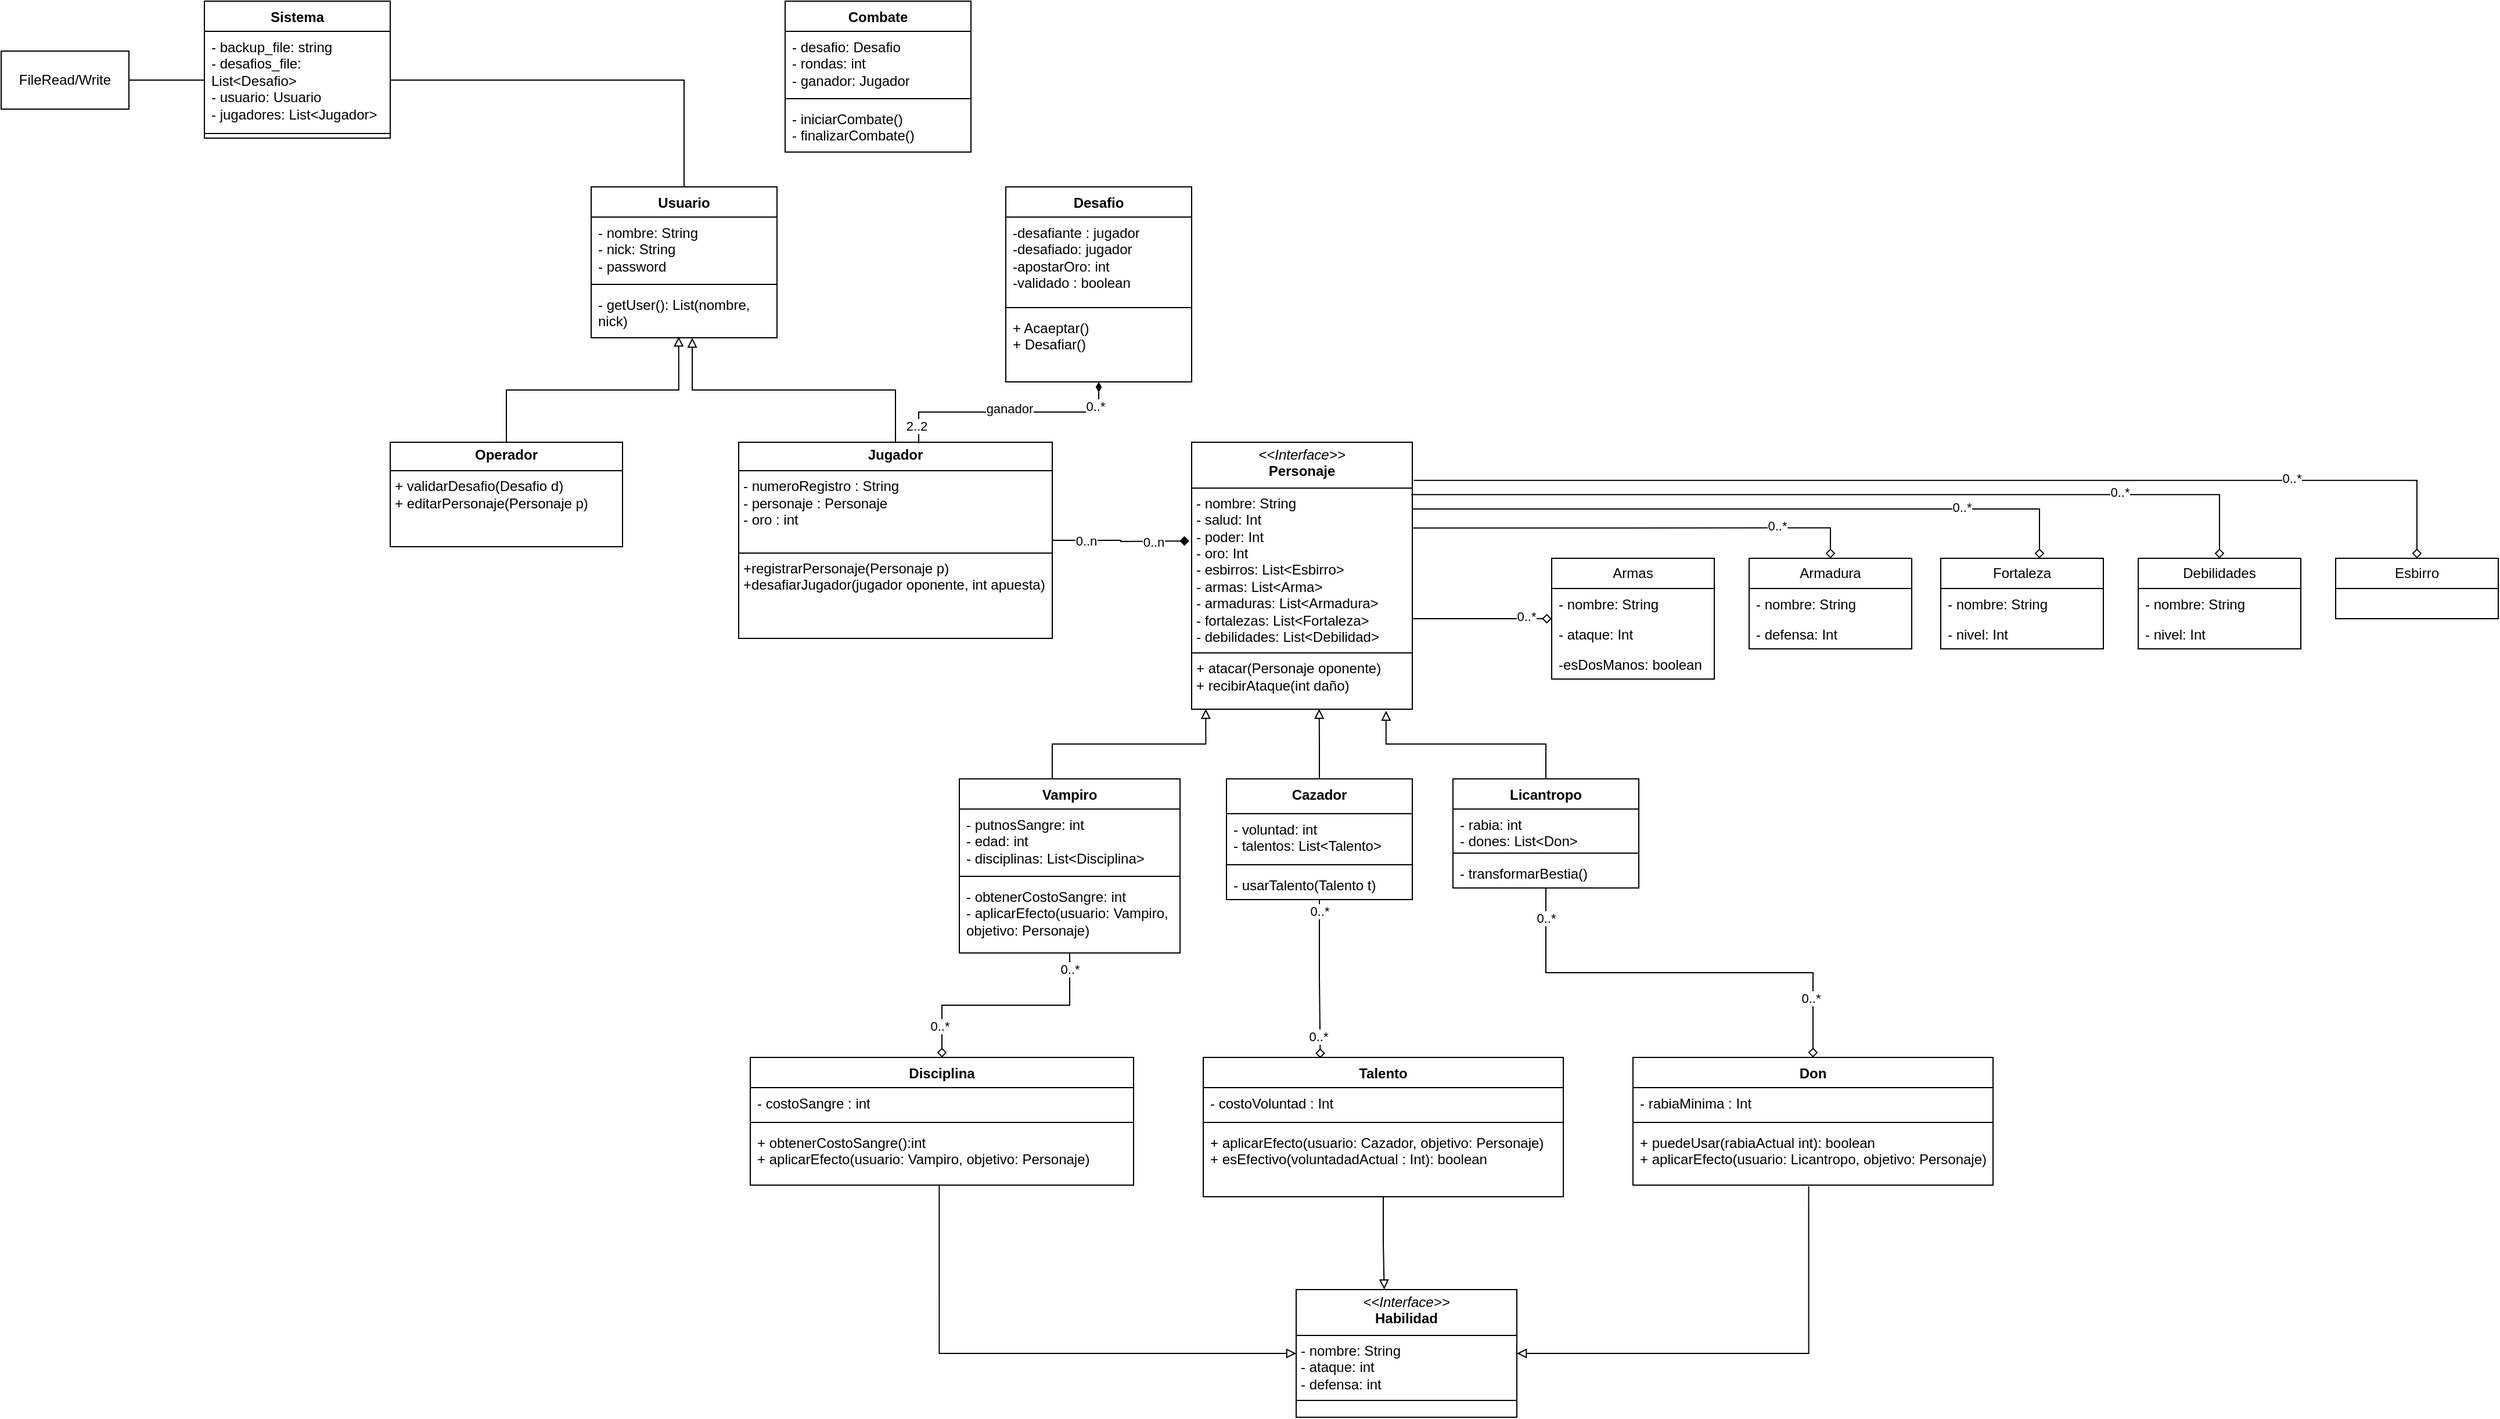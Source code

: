 <mxfile version="26.0.15" pages="3">
  <diagram name="Diagrama de clases - general" id="c4acf3e9-155e-7222-9cf6-157b1a14988f">
    <mxGraphModel dx="1409" dy="1749" grid="1" gridSize="10" guides="1" tooltips="1" connect="1" arrows="1" fold="1" page="1" pageScale="1" pageWidth="850" pageHeight="1100" background="none" math="0" shadow="0">
      <root>
        <mxCell id="0" />
        <mxCell id="1" parent="0" />
        <mxCell id="iEGUo1FkYtEQyHlQIwaH-1" value="Usuario" style="swimlane;fontStyle=1;align=center;verticalAlign=top;childLayout=stackLayout;horizontal=1;startSize=26;horizontalStack=0;resizeParent=1;resizeParentMax=0;resizeLast=0;collapsible=1;marginBottom=0;whiteSpace=wrap;html=1;" parent="1" vertex="1">
          <mxGeometry x="83" y="60" width="160" height="130" as="geometry" />
        </mxCell>
        <mxCell id="iEGUo1FkYtEQyHlQIwaH-2" value="- nombre: String&lt;div&gt;- nick: String&lt;/div&gt;&lt;div&gt;- password&lt;/div&gt;" style="text;strokeColor=none;fillColor=none;align=left;verticalAlign=top;spacingLeft=4;spacingRight=4;overflow=hidden;rotatable=0;points=[[0,0.5],[1,0.5]];portConstraint=eastwest;whiteSpace=wrap;html=1;" parent="iEGUo1FkYtEQyHlQIwaH-1" vertex="1">
          <mxGeometry y="26" width="160" height="54" as="geometry" />
        </mxCell>
        <mxCell id="iEGUo1FkYtEQyHlQIwaH-3" value="" style="line;strokeWidth=1;fillColor=none;align=left;verticalAlign=middle;spacingTop=-1;spacingLeft=3;spacingRight=3;rotatable=0;labelPosition=right;points=[];portConstraint=eastwest;strokeColor=inherit;" parent="iEGUo1FkYtEQyHlQIwaH-1" vertex="1">
          <mxGeometry y="80" width="160" height="8" as="geometry" />
        </mxCell>
        <mxCell id="iEGUo1FkYtEQyHlQIwaH-4" value="- getUser(): List(nombre, nick)" style="text;strokeColor=none;fillColor=none;align=left;verticalAlign=top;spacingLeft=4;spacingRight=4;overflow=hidden;rotatable=0;points=[[0,0.5],[1,0.5]];portConstraint=eastwest;whiteSpace=wrap;html=1;" parent="iEGUo1FkYtEQyHlQIwaH-1" vertex="1">
          <mxGeometry y="88" width="160" height="42" as="geometry" />
        </mxCell>
        <mxCell id="iEGUo1FkYtEQyHlQIwaH-9" value="Combate" style="swimlane;fontStyle=1;align=center;verticalAlign=top;childLayout=stackLayout;horizontal=1;startSize=26;horizontalStack=0;resizeParent=1;resizeParentMax=0;resizeLast=0;collapsible=1;marginBottom=0;whiteSpace=wrap;html=1;" parent="1" vertex="1">
          <mxGeometry x="250" y="-100" width="160" height="130" as="geometry" />
        </mxCell>
        <mxCell id="iEGUo1FkYtEQyHlQIwaH-10" value="- desafio: Desafio&lt;div&gt;- rondas: int&lt;/div&gt;&lt;div&gt;- ganador: Jugador&lt;/div&gt;" style="text;strokeColor=none;fillColor=none;align=left;verticalAlign=top;spacingLeft=4;spacingRight=4;overflow=hidden;rotatable=0;points=[[0,0.5],[1,0.5]];portConstraint=eastwest;whiteSpace=wrap;html=1;" parent="iEGUo1FkYtEQyHlQIwaH-9" vertex="1">
          <mxGeometry y="26" width="160" height="54" as="geometry" />
        </mxCell>
        <mxCell id="iEGUo1FkYtEQyHlQIwaH-11" value="" style="line;strokeWidth=1;fillColor=none;align=left;verticalAlign=middle;spacingTop=-1;spacingLeft=3;spacingRight=3;rotatable=0;labelPosition=right;points=[];portConstraint=eastwest;strokeColor=inherit;" parent="iEGUo1FkYtEQyHlQIwaH-9" vertex="1">
          <mxGeometry y="80" width="160" height="8" as="geometry" />
        </mxCell>
        <mxCell id="iEGUo1FkYtEQyHlQIwaH-12" value="- iniciarCombate()&lt;div&gt;- finalizarCombate()&lt;br&gt;&lt;div&gt;&lt;br&gt;&lt;/div&gt;&lt;/div&gt;" style="text;strokeColor=none;fillColor=none;align=left;verticalAlign=top;spacingLeft=4;spacingRight=4;overflow=hidden;rotatable=0;points=[[0,0.5],[1,0.5]];portConstraint=eastwest;whiteSpace=wrap;html=1;" parent="iEGUo1FkYtEQyHlQIwaH-9" vertex="1">
          <mxGeometry y="88" width="160" height="42" as="geometry" />
        </mxCell>
        <mxCell id="SPfAEjTLcJBn0tpjsIvn-6" value="Desafio" style="swimlane;fontStyle=1;align=center;verticalAlign=top;childLayout=stackLayout;horizontal=1;startSize=26;horizontalStack=0;resizeParent=1;resizeParentMax=0;resizeLast=0;collapsible=1;marginBottom=0;whiteSpace=wrap;html=1;" parent="1" vertex="1">
          <mxGeometry x="440" y="60" width="160" height="168" as="geometry" />
        </mxCell>
        <mxCell id="SPfAEjTLcJBn0tpjsIvn-7" value="-desafiante : jugador&lt;div&gt;-desafiado: jugador&lt;/div&gt;&lt;div&gt;-apostarOro: int&lt;/div&gt;&lt;div&gt;-validado : boolean&lt;/div&gt;" style="text;strokeColor=none;fillColor=none;align=left;verticalAlign=top;spacingLeft=4;spacingRight=4;overflow=hidden;rotatable=0;points=[[0,0.5],[1,0.5]];portConstraint=eastwest;whiteSpace=wrap;html=1;" parent="SPfAEjTLcJBn0tpjsIvn-6" vertex="1">
          <mxGeometry y="26" width="160" height="74" as="geometry" />
        </mxCell>
        <mxCell id="SPfAEjTLcJBn0tpjsIvn-8" value="" style="line;strokeWidth=1;fillColor=none;align=left;verticalAlign=middle;spacingTop=-1;spacingLeft=3;spacingRight=3;rotatable=0;labelPosition=right;points=[];portConstraint=eastwest;strokeColor=inherit;" parent="SPfAEjTLcJBn0tpjsIvn-6" vertex="1">
          <mxGeometry y="100" width="160" height="8" as="geometry" />
        </mxCell>
        <mxCell id="SPfAEjTLcJBn0tpjsIvn-9" value="+ Acaeptar()&lt;div&gt;+ Desafiar()&lt;/div&gt;" style="text;strokeColor=none;fillColor=none;align=left;verticalAlign=top;spacingLeft=4;spacingRight=4;overflow=hidden;rotatable=0;points=[[0,0.5],[1,0.5]];portConstraint=eastwest;whiteSpace=wrap;html=1;" parent="SPfAEjTLcJBn0tpjsIvn-6" vertex="1">
          <mxGeometry y="108" width="160" height="60" as="geometry" />
        </mxCell>
        <mxCell id="SPfAEjTLcJBn0tpjsIvn-10" value="&lt;p style=&quot;margin:0px;margin-top:4px;text-align:center;&quot;&gt;&lt;b&gt;Jugador&lt;/b&gt;&lt;/p&gt;&lt;hr size=&quot;1&quot; style=&quot;border-style:solid;&quot;&gt;&lt;p style=&quot;margin:0px;margin-left:4px;&quot;&gt;- numeroRegistro : String&lt;/p&gt;&lt;p style=&quot;margin:0px;margin-left:4px;&quot;&gt;- personaje : Personaje&lt;/p&gt;&lt;p style=&quot;margin:0px;margin-left:4px;&quot;&gt;- oro : int&lt;/p&gt;&lt;p style=&quot;margin:0px;margin-left:4px;&quot;&gt;&lt;br&gt;&lt;/p&gt;&lt;hr size=&quot;1&quot; style=&quot;border-style:solid;&quot;&gt;&lt;p style=&quot;margin:0px;margin-left:4px;&quot;&gt;+registrarPersonaje(Personaje p)&lt;/p&gt;&lt;p style=&quot;margin:0px;margin-left:4px;&quot;&gt;+desafiarJugador(jugador oponente, int apuesta)&lt;/p&gt;" style="verticalAlign=top;align=left;overflow=fill;html=1;whiteSpace=wrap;" parent="1" vertex="1">
          <mxGeometry x="210" y="280" width="270" height="169" as="geometry" />
        </mxCell>
        <mxCell id="SPfAEjTLcJBn0tpjsIvn-12" value="&lt;p style=&quot;margin:0px;margin-top:4px;text-align:center;&quot;&gt;&lt;b&gt;Operador&lt;/b&gt;&lt;/p&gt;&lt;hr size=&quot;1&quot; style=&quot;border-style:solid;&quot;&gt;&lt;p style=&quot;margin:0px;margin-left:4px;&quot;&gt;&lt;/p&gt;&lt;p style=&quot;margin:0px;margin-left:4px;&quot;&gt;+ validarDesafio(Desafio d)&lt;/p&gt;&lt;p style=&quot;margin:0px;margin-left:4px;&quot;&gt;+ editarPersonaje(Personaje p)&lt;/p&gt;" style="verticalAlign=top;align=left;overflow=fill;html=1;whiteSpace=wrap;" parent="1" vertex="1">
          <mxGeometry x="-90" y="280" width="200" height="90" as="geometry" />
        </mxCell>
        <mxCell id="SPfAEjTLcJBn0tpjsIvn-14" value="&lt;p style=&quot;margin:0px;margin-top:4px;text-align:center;&quot;&gt;&lt;i&gt;&amp;lt;&amp;lt;Interface&amp;gt;&amp;gt;&lt;/i&gt;&lt;br&gt;&lt;b&gt;Personaje&lt;/b&gt;&lt;/p&gt;&lt;hr size=&quot;1&quot; style=&quot;border-style:solid;&quot;&gt;&lt;p style=&quot;margin:0px;margin-left:4px;&quot;&gt;- nombre: String&lt;br&gt;- salud: Int&lt;/p&gt;&lt;p style=&quot;margin:0px;margin-left:4px;&quot;&gt;- poder: Int&lt;/p&gt;&lt;p style=&quot;margin:0px;margin-left:4px;&quot;&gt;- oro: Int&lt;/p&gt;&lt;p style=&quot;margin:0px;margin-left:4px;&quot;&gt;- esbirros: List&amp;lt;Esbirro&amp;gt;&lt;/p&gt;&lt;p style=&quot;margin:0px;margin-left:4px;&quot;&gt;- armas: List&amp;lt;Arma&amp;gt;&lt;/p&gt;&lt;p style=&quot;margin:0px;margin-left:4px;&quot;&gt;- armaduras:&lt;span style=&quot;background-color: transparent; color: light-dark(rgb(0, 0, 0), rgb(255, 255, 255));&quot;&gt;&amp;nbsp;&lt;/span&gt;&lt;span style=&quot;background-color: transparent; color: light-dark(rgb(0, 0, 0), rgb(255, 255, 255));&quot;&gt;List&amp;lt;Armadura&amp;gt;&lt;/span&gt;&lt;/p&gt;&lt;p style=&quot;margin:0px;margin-left:4px;&quot;&gt;- fortalezas:&lt;span style=&quot;background-color: transparent; color: light-dark(rgb(0, 0, 0), rgb(255, 255, 255));&quot;&gt;&amp;nbsp;&lt;/span&gt;&lt;span style=&quot;background-color: transparent; color: light-dark(rgb(0, 0, 0), rgb(255, 255, 255));&quot;&gt;List&amp;lt;Fortaleza&amp;gt;&lt;/span&gt;&lt;/p&gt;&lt;p style=&quot;margin:0px;margin-left:4px;&quot;&gt;- debilidades:&lt;span style=&quot;background-color: transparent; color: light-dark(rgb(0, 0, 0), rgb(255, 255, 255));&quot;&gt;&amp;nbsp;&lt;/span&gt;&lt;span style=&quot;background-color: transparent; color: light-dark(rgb(0, 0, 0), rgb(255, 255, 255));&quot;&gt;List&amp;lt;Debilidad&amp;gt;&lt;/span&gt;&lt;/p&gt;&lt;hr size=&quot;1&quot; style=&quot;border-style:solid;&quot;&gt;&lt;p style=&quot;margin:0px;margin-left:4px;&quot;&gt;+ atacar(Personaje oponente)&amp;nbsp;&lt;br&gt;+ recibirAtaque(int daño)&lt;/p&gt;" style="verticalAlign=top;align=left;overflow=fill;html=1;whiteSpace=wrap;" parent="1" vertex="1">
          <mxGeometry x="600" y="280" width="190" height="230" as="geometry" />
        </mxCell>
        <mxCell id="W1tuWybBOx7WuGGF0cSE-25" style="edgeStyle=orthogonalEdgeStyle;rounded=0;orthogonalLoop=1;jettySize=auto;html=1;endArrow=diamond;endFill=0;" edge="1" parent="1" source="92KyF4e4Qp69SpN2NaZz-1" target="Te6iH88RGCHrJTXyyHaf-23">
          <mxGeometry relative="1" as="geometry" />
        </mxCell>
        <mxCell id="W1tuWybBOx7WuGGF0cSE-26" value="0..*" style="edgeLabel;html=1;align=center;verticalAlign=middle;resizable=0;points=[];" vertex="1" connectable="0" parent="W1tuWybBOx7WuGGF0cSE-25">
          <mxGeometry x="-0.862" relative="1" as="geometry">
            <mxPoint as="offset" />
          </mxGeometry>
        </mxCell>
        <mxCell id="W1tuWybBOx7WuGGF0cSE-27" value="0..*" style="edgeLabel;html=1;align=center;verticalAlign=middle;resizable=0;points=[];" vertex="1" connectable="0" parent="W1tuWybBOx7WuGGF0cSE-25">
          <mxGeometry x="0.726" y="-2" relative="1" as="geometry">
            <mxPoint as="offset" />
          </mxGeometry>
        </mxCell>
        <mxCell id="92KyF4e4Qp69SpN2NaZz-1" value="Vampiro" style="swimlane;fontStyle=1;align=center;verticalAlign=top;childLayout=stackLayout;horizontal=1;startSize=26;horizontalStack=0;resizeParent=1;resizeParentMax=0;resizeLast=0;collapsible=1;marginBottom=0;whiteSpace=wrap;html=1;" parent="1" vertex="1">
          <mxGeometry x="400" y="570" width="190" height="150" as="geometry" />
        </mxCell>
        <mxCell id="92KyF4e4Qp69SpN2NaZz-2" value="- putnosSangre: int&lt;div&gt;- edad: int&lt;/div&gt;&lt;div&gt;- disciplinas: List&amp;lt;Disciplina&amp;gt;&lt;/div&gt;" style="text;strokeColor=none;fillColor=none;align=left;verticalAlign=top;spacingLeft=4;spacingRight=4;overflow=hidden;rotatable=0;points=[[0,0.5],[1,0.5]];portConstraint=eastwest;whiteSpace=wrap;html=1;" parent="92KyF4e4Qp69SpN2NaZz-1" vertex="1">
          <mxGeometry y="26" width="190" height="54" as="geometry" />
        </mxCell>
        <mxCell id="92KyF4e4Qp69SpN2NaZz-3" value="" style="line;strokeWidth=1;fillColor=none;align=left;verticalAlign=middle;spacingTop=-1;spacingLeft=3;spacingRight=3;rotatable=0;labelPosition=right;points=[];portConstraint=eastwest;strokeColor=inherit;" parent="92KyF4e4Qp69SpN2NaZz-1" vertex="1">
          <mxGeometry y="80" width="190" height="8" as="geometry" />
        </mxCell>
        <mxCell id="92KyF4e4Qp69SpN2NaZz-4" value="- obtenerCostoSangre: int&lt;div&gt;- aplicarEfecto(usuario: Vampiro, objetivo: Personaje)&lt;/div&gt;" style="text;strokeColor=none;fillColor=none;align=left;verticalAlign=top;spacingLeft=4;spacingRight=4;overflow=hidden;rotatable=0;points=[[0,0.5],[1,0.5]];portConstraint=eastwest;whiteSpace=wrap;html=1;" parent="92KyF4e4Qp69SpN2NaZz-1" vertex="1">
          <mxGeometry y="88" width="190" height="62" as="geometry" />
        </mxCell>
        <mxCell id="Te6iH88RGCHrJTXyyHaf-5" value="Armas" style="swimlane;fontStyle=0;childLayout=stackLayout;horizontal=1;startSize=26;fillColor=none;horizontalStack=0;resizeParent=1;resizeParentMax=0;resizeLast=0;collapsible=1;marginBottom=0;whiteSpace=wrap;html=1;" parent="1" vertex="1">
          <mxGeometry x="910" y="380" width="140" height="104" as="geometry" />
        </mxCell>
        <mxCell id="Te6iH88RGCHrJTXyyHaf-6" value="- nombre: String" style="text;strokeColor=none;fillColor=none;align=left;verticalAlign=top;spacingLeft=4;spacingRight=4;overflow=hidden;rotatable=0;points=[[0,0.5],[1,0.5]];portConstraint=eastwest;whiteSpace=wrap;html=1;" parent="Te6iH88RGCHrJTXyyHaf-5" vertex="1">
          <mxGeometry y="26" width="140" height="26" as="geometry" />
        </mxCell>
        <mxCell id="Te6iH88RGCHrJTXyyHaf-7" value="- ataque: Int" style="text;strokeColor=none;fillColor=none;align=left;verticalAlign=top;spacingLeft=4;spacingRight=4;overflow=hidden;rotatable=0;points=[[0,0.5],[1,0.5]];portConstraint=eastwest;whiteSpace=wrap;html=1;" parent="Te6iH88RGCHrJTXyyHaf-5" vertex="1">
          <mxGeometry y="52" width="140" height="26" as="geometry" />
        </mxCell>
        <mxCell id="Te6iH88RGCHrJTXyyHaf-8" value="-esDosManos: boolean" style="text;strokeColor=none;fillColor=none;align=left;verticalAlign=top;spacingLeft=4;spacingRight=4;overflow=hidden;rotatable=0;points=[[0,0.5],[1,0.5]];portConstraint=eastwest;whiteSpace=wrap;html=1;" parent="Te6iH88RGCHrJTXyyHaf-5" vertex="1">
          <mxGeometry y="78" width="140" height="26" as="geometry" />
        </mxCell>
        <mxCell id="Te6iH88RGCHrJTXyyHaf-9" value="Armadura" style="swimlane;fontStyle=0;childLayout=stackLayout;horizontal=1;startSize=26;fillColor=none;horizontalStack=0;resizeParent=1;resizeParentMax=0;resizeLast=0;collapsible=1;marginBottom=0;whiteSpace=wrap;html=1;" parent="1" vertex="1">
          <mxGeometry x="1080" y="380" width="140" height="78" as="geometry" />
        </mxCell>
        <mxCell id="Te6iH88RGCHrJTXyyHaf-10" value="- nombre: String" style="text;strokeColor=none;fillColor=none;align=left;verticalAlign=top;spacingLeft=4;spacingRight=4;overflow=hidden;rotatable=0;points=[[0,0.5],[1,0.5]];portConstraint=eastwest;whiteSpace=wrap;html=1;" parent="Te6iH88RGCHrJTXyyHaf-9" vertex="1">
          <mxGeometry y="26" width="140" height="26" as="geometry" />
        </mxCell>
        <mxCell id="Te6iH88RGCHrJTXyyHaf-11" value="- defensa: Int" style="text;strokeColor=none;fillColor=none;align=left;verticalAlign=top;spacingLeft=4;spacingRight=4;overflow=hidden;rotatable=0;points=[[0,0.5],[1,0.5]];portConstraint=eastwest;whiteSpace=wrap;html=1;" parent="Te6iH88RGCHrJTXyyHaf-9" vertex="1">
          <mxGeometry y="52" width="140" height="26" as="geometry" />
        </mxCell>
        <mxCell id="Te6iH88RGCHrJTXyyHaf-13" value="Fortaleza" style="swimlane;fontStyle=0;childLayout=stackLayout;horizontal=1;startSize=26;fillColor=none;horizontalStack=0;resizeParent=1;resizeParentMax=0;resizeLast=0;collapsible=1;marginBottom=0;whiteSpace=wrap;html=1;" parent="1" vertex="1">
          <mxGeometry x="1245" y="380" width="140" height="78" as="geometry" />
        </mxCell>
        <mxCell id="Te6iH88RGCHrJTXyyHaf-14" value="- nombre: String" style="text;strokeColor=none;fillColor=none;align=left;verticalAlign=top;spacingLeft=4;spacingRight=4;overflow=hidden;rotatable=0;points=[[0,0.5],[1,0.5]];portConstraint=eastwest;whiteSpace=wrap;html=1;" parent="Te6iH88RGCHrJTXyyHaf-13" vertex="1">
          <mxGeometry y="26" width="140" height="26" as="geometry" />
        </mxCell>
        <mxCell id="Te6iH88RGCHrJTXyyHaf-15" value="- nivel: Int" style="text;strokeColor=none;fillColor=none;align=left;verticalAlign=top;spacingLeft=4;spacingRight=4;overflow=hidden;rotatable=0;points=[[0,0.5],[1,0.5]];portConstraint=eastwest;whiteSpace=wrap;html=1;" parent="Te6iH88RGCHrJTXyyHaf-13" vertex="1">
          <mxGeometry y="52" width="140" height="26" as="geometry" />
        </mxCell>
        <mxCell id="Te6iH88RGCHrJTXyyHaf-16" value="Debilidades" style="swimlane;fontStyle=0;childLayout=stackLayout;horizontal=1;startSize=26;fillColor=none;horizontalStack=0;resizeParent=1;resizeParentMax=0;resizeLast=0;collapsible=1;marginBottom=0;whiteSpace=wrap;html=1;" parent="1" vertex="1">
          <mxGeometry x="1415" y="380" width="140" height="78" as="geometry" />
        </mxCell>
        <mxCell id="Te6iH88RGCHrJTXyyHaf-17" value="- nombre: String" style="text;strokeColor=none;fillColor=none;align=left;verticalAlign=top;spacingLeft=4;spacingRight=4;overflow=hidden;rotatable=0;points=[[0,0.5],[1,0.5]];portConstraint=eastwest;whiteSpace=wrap;html=1;" parent="Te6iH88RGCHrJTXyyHaf-16" vertex="1">
          <mxGeometry y="26" width="140" height="26" as="geometry" />
        </mxCell>
        <mxCell id="Te6iH88RGCHrJTXyyHaf-18" value="- nivel: Int" style="text;strokeColor=none;fillColor=none;align=left;verticalAlign=top;spacingLeft=4;spacingRight=4;overflow=hidden;rotatable=0;points=[[0,0.5],[1,0.5]];portConstraint=eastwest;whiteSpace=wrap;html=1;" parent="Te6iH88RGCHrJTXyyHaf-16" vertex="1">
          <mxGeometry y="52" width="140" height="26" as="geometry" />
        </mxCell>
        <mxCell id="Te6iH88RGCHrJTXyyHaf-19" value="Esbirro" style="swimlane;fontStyle=0;childLayout=stackLayout;horizontal=1;startSize=26;fillColor=none;horizontalStack=0;resizeParent=1;resizeParentMax=0;resizeLast=0;collapsible=1;marginBottom=0;whiteSpace=wrap;html=1;" parent="1" vertex="1">
          <mxGeometry x="1585" y="380" width="140" height="52" as="geometry" />
        </mxCell>
        <mxCell id="W1tuWybBOx7WuGGF0cSE-22" style="edgeStyle=orthogonalEdgeStyle;rounded=0;orthogonalLoop=1;jettySize=auto;html=1;entryX=0;entryY=0.5;entryDx=0;entryDy=0;exitX=0.493;exitY=1.004;exitDx=0;exitDy=0;exitPerimeter=0;endArrow=block;endFill=0;" edge="1" parent="1" source="Te6iH88RGCHrJTXyyHaf-26" target="eYIMzX3WZNuhf6WXJO9W-9">
          <mxGeometry relative="1" as="geometry" />
        </mxCell>
        <mxCell id="Te6iH88RGCHrJTXyyHaf-23" value="Disciplina" style="swimlane;fontStyle=1;align=center;verticalAlign=top;childLayout=stackLayout;horizontal=1;startSize=26;horizontalStack=0;resizeParent=1;resizeParentMax=0;resizeLast=0;collapsible=1;marginBottom=0;whiteSpace=wrap;html=1;" parent="1" vertex="1">
          <mxGeometry x="220" y="810" width="330" height="110" as="geometry" />
        </mxCell>
        <mxCell id="Te6iH88RGCHrJTXyyHaf-24" value="- costoSangre : int" style="text;strokeColor=none;fillColor=none;align=left;verticalAlign=top;spacingLeft=4;spacingRight=4;overflow=hidden;rotatable=0;points=[[0,0.5],[1,0.5]];portConstraint=eastwest;whiteSpace=wrap;html=1;" parent="Te6iH88RGCHrJTXyyHaf-23" vertex="1">
          <mxGeometry y="26" width="330" height="26" as="geometry" />
        </mxCell>
        <mxCell id="Te6iH88RGCHrJTXyyHaf-25" value="" style="line;strokeWidth=1;fillColor=none;align=left;verticalAlign=middle;spacingTop=-1;spacingLeft=3;spacingRight=3;rotatable=0;labelPosition=right;points=[];portConstraint=eastwest;strokeColor=inherit;" parent="Te6iH88RGCHrJTXyyHaf-23" vertex="1">
          <mxGeometry y="52" width="330" height="8" as="geometry" />
        </mxCell>
        <mxCell id="Te6iH88RGCHrJTXyyHaf-26" value="+ obtenerCostoSangre():int&lt;div&gt;+ aplicarEfecto(usuario: Vampiro, objetivo: Personaje)&lt;/div&gt;" style="text;strokeColor=none;fillColor=none;align=left;verticalAlign=top;spacingLeft=4;spacingRight=4;overflow=hidden;rotatable=0;points=[[0,0.5],[1,0.5]];portConstraint=eastwest;whiteSpace=wrap;html=1;" parent="Te6iH88RGCHrJTXyyHaf-23" vertex="1">
          <mxGeometry y="60" width="330" height="50" as="geometry" />
        </mxCell>
        <mxCell id="eYIMzX3WZNuhf6WXJO9W-5" value="Cazador&lt;div&gt;&lt;br&gt;&lt;/div&gt;" style="swimlane;fontStyle=1;align=center;verticalAlign=top;childLayout=stackLayout;horizontal=1;startSize=30;horizontalStack=0;resizeParent=1;resizeParentMax=0;resizeLast=0;collapsible=1;marginBottom=0;whiteSpace=wrap;html=1;" parent="1" vertex="1">
          <mxGeometry x="630" y="570" width="160" height="104" as="geometry" />
        </mxCell>
        <mxCell id="eYIMzX3WZNuhf6WXJO9W-6" value="- voluntad: int&lt;div&gt;- talentos: List&amp;lt;Talento&amp;gt;&lt;/div&gt;" style="text;strokeColor=none;fillColor=none;align=left;verticalAlign=top;spacingLeft=4;spacingRight=4;overflow=hidden;rotatable=0;points=[[0,0.5],[1,0.5]];portConstraint=eastwest;whiteSpace=wrap;html=1;" parent="eYIMzX3WZNuhf6WXJO9W-5" vertex="1">
          <mxGeometry y="30" width="160" height="40" as="geometry" />
        </mxCell>
        <mxCell id="eYIMzX3WZNuhf6WXJO9W-7" value="" style="line;strokeWidth=1;fillColor=none;align=left;verticalAlign=middle;spacingTop=-1;spacingLeft=3;spacingRight=3;rotatable=0;labelPosition=right;points=[];portConstraint=eastwest;strokeColor=inherit;" parent="eYIMzX3WZNuhf6WXJO9W-5" vertex="1">
          <mxGeometry y="70" width="160" height="8" as="geometry" />
        </mxCell>
        <mxCell id="eYIMzX3WZNuhf6WXJO9W-8" value="- usarTalento(Talento t)" style="text;strokeColor=none;fillColor=none;align=left;verticalAlign=top;spacingLeft=4;spacingRight=4;overflow=hidden;rotatable=0;points=[[0,0.5],[1,0.5]];portConstraint=eastwest;whiteSpace=wrap;html=1;" parent="eYIMzX3WZNuhf6WXJO9W-5" vertex="1">
          <mxGeometry y="78" width="160" height="26" as="geometry" />
        </mxCell>
        <mxCell id="eYIMzX3WZNuhf6WXJO9W-9" value="&lt;p style=&quot;margin:0px;margin-top:4px;text-align:center;&quot;&gt;&lt;i&gt;&amp;lt;&amp;lt;Interface&amp;gt;&amp;gt;&lt;/i&gt;&lt;br&gt;&lt;b&gt;Habilidad&lt;/b&gt;&lt;/p&gt;&lt;hr size=&quot;1&quot; style=&quot;border-style:solid;&quot;&gt;&lt;p style=&quot;margin:0px;margin-left:4px;&quot;&gt;- nombre: String&lt;br&gt;- ataque: int&lt;br&gt;&lt;/p&gt;&lt;p style=&quot;margin:0px;margin-left:4px;&quot;&gt;- defensa: int&lt;/p&gt;&lt;hr size=&quot;1&quot; style=&quot;border-style:solid;&quot;&gt;&lt;p style=&quot;margin:0px;margin-left:4px;&quot;&gt;&lt;br&gt;&lt;/p&gt;" style="verticalAlign=top;align=left;overflow=fill;html=1;whiteSpace=wrap;" parent="1" vertex="1">
          <mxGeometry x="690" y="1010" width="190" height="110" as="geometry" />
        </mxCell>
        <mxCell id="Te6iH88RGCHrJTXyyHaf-27" value="Talento" style="swimlane;fontStyle=1;align=center;verticalAlign=top;childLayout=stackLayout;horizontal=1;startSize=26;horizontalStack=0;resizeParent=1;resizeParentMax=0;resizeLast=0;collapsible=1;marginBottom=0;whiteSpace=wrap;html=1;" parent="1" vertex="1">
          <mxGeometry x="610" y="810" width="310" height="120" as="geometry" />
        </mxCell>
        <mxCell id="Te6iH88RGCHrJTXyyHaf-28" value="- costoVoluntad : Int" style="text;strokeColor=none;fillColor=none;align=left;verticalAlign=top;spacingLeft=4;spacingRight=4;overflow=hidden;rotatable=0;points=[[0,0.5],[1,0.5]];portConstraint=eastwest;whiteSpace=wrap;html=1;" parent="Te6iH88RGCHrJTXyyHaf-27" vertex="1">
          <mxGeometry y="26" width="310" height="26" as="geometry" />
        </mxCell>
        <mxCell id="Te6iH88RGCHrJTXyyHaf-29" value="" style="line;strokeWidth=1;fillColor=none;align=left;verticalAlign=middle;spacingTop=-1;spacingLeft=3;spacingRight=3;rotatable=0;labelPosition=right;points=[];portConstraint=eastwest;strokeColor=inherit;" parent="Te6iH88RGCHrJTXyyHaf-27" vertex="1">
          <mxGeometry y="52" width="310" height="8" as="geometry" />
        </mxCell>
        <mxCell id="Te6iH88RGCHrJTXyyHaf-30" value="+ aplicarEfecto(usuario: Cazador, objetivo: Personaje)&lt;div&gt;+ esEfectivo(voluntadadActual : Int): boolean&lt;/div&gt;" style="text;strokeColor=none;fillColor=none;align=left;verticalAlign=top;spacingLeft=4;spacingRight=4;overflow=hidden;rotatable=0;points=[[0,0.5],[1,0.5]];portConstraint=eastwest;whiteSpace=wrap;html=1;" parent="Te6iH88RGCHrJTXyyHaf-27" vertex="1">
          <mxGeometry y="60" width="310" height="60" as="geometry" />
        </mxCell>
        <mxCell id="eYIMzX3WZNuhf6WXJO9W-14" value="Licantropo" style="swimlane;fontStyle=1;align=center;verticalAlign=top;childLayout=stackLayout;horizontal=1;startSize=26;horizontalStack=0;resizeParent=1;resizeParentMax=0;resizeLast=0;collapsible=1;marginBottom=0;whiteSpace=wrap;html=1;" parent="1" vertex="1">
          <mxGeometry x="825" y="570" width="160" height="94" as="geometry" />
        </mxCell>
        <mxCell id="eYIMzX3WZNuhf6WXJO9W-15" value="- rabia: int&lt;div&gt;- dones: List&amp;lt;Don&amp;gt;&lt;/div&gt;" style="text;strokeColor=none;fillColor=none;align=left;verticalAlign=top;spacingLeft=4;spacingRight=4;overflow=hidden;rotatable=0;points=[[0,0.5],[1,0.5]];portConstraint=eastwest;whiteSpace=wrap;html=1;" parent="eYIMzX3WZNuhf6WXJO9W-14" vertex="1">
          <mxGeometry y="26" width="160" height="34" as="geometry" />
        </mxCell>
        <mxCell id="eYIMzX3WZNuhf6WXJO9W-16" value="" style="line;strokeWidth=1;fillColor=none;align=left;verticalAlign=middle;spacingTop=-1;spacingLeft=3;spacingRight=3;rotatable=0;labelPosition=right;points=[];portConstraint=eastwest;strokeColor=inherit;" parent="eYIMzX3WZNuhf6WXJO9W-14" vertex="1">
          <mxGeometry y="60" width="160" height="8" as="geometry" />
        </mxCell>
        <mxCell id="eYIMzX3WZNuhf6WXJO9W-17" value="- transformarBestia()" style="text;strokeColor=none;fillColor=none;align=left;verticalAlign=top;spacingLeft=4;spacingRight=4;overflow=hidden;rotatable=0;points=[[0,0.5],[1,0.5]];portConstraint=eastwest;whiteSpace=wrap;html=1;" parent="eYIMzX3WZNuhf6WXJO9W-14" vertex="1">
          <mxGeometry y="68" width="160" height="26" as="geometry" />
        </mxCell>
        <mxCell id="W1tuWybBOx7WuGGF0cSE-24" style="edgeStyle=orthogonalEdgeStyle;rounded=0;orthogonalLoop=1;jettySize=auto;html=1;entryX=1;entryY=0.5;entryDx=0;entryDy=0;exitX=0.488;exitY=1.02;exitDx=0;exitDy=0;exitPerimeter=0;endArrow=block;endFill=0;" edge="1" parent="1" source="Te6iH88RGCHrJTXyyHaf-34" target="eYIMzX3WZNuhf6WXJO9W-9">
          <mxGeometry relative="1" as="geometry" />
        </mxCell>
        <mxCell id="Te6iH88RGCHrJTXyyHaf-31" value="Don" style="swimlane;fontStyle=1;align=center;verticalAlign=top;childLayout=stackLayout;horizontal=1;startSize=26;horizontalStack=0;resizeParent=1;resizeParentMax=0;resizeLast=0;collapsible=1;marginBottom=0;whiteSpace=wrap;html=1;" parent="1" vertex="1">
          <mxGeometry x="980" y="810" width="310" height="110" as="geometry" />
        </mxCell>
        <mxCell id="Te6iH88RGCHrJTXyyHaf-32" value="- rabiaMinima : Int" style="text;strokeColor=none;fillColor=none;align=left;verticalAlign=top;spacingLeft=4;spacingRight=4;overflow=hidden;rotatable=0;points=[[0,0.5],[1,0.5]];portConstraint=eastwest;whiteSpace=wrap;html=1;" parent="Te6iH88RGCHrJTXyyHaf-31" vertex="1">
          <mxGeometry y="26" width="310" height="26" as="geometry" />
        </mxCell>
        <mxCell id="Te6iH88RGCHrJTXyyHaf-33" value="" style="line;strokeWidth=1;fillColor=none;align=left;verticalAlign=middle;spacingTop=-1;spacingLeft=3;spacingRight=3;rotatable=0;labelPosition=right;points=[];portConstraint=eastwest;strokeColor=inherit;" parent="Te6iH88RGCHrJTXyyHaf-31" vertex="1">
          <mxGeometry y="52" width="310" height="8" as="geometry" />
        </mxCell>
        <mxCell id="Te6iH88RGCHrJTXyyHaf-34" value="+ puedeUsar(rabiaActual int): boolean&lt;div&gt;+ aplicarEfecto(usuario: Licantropo, objetivo: Personaje)&lt;/div&gt;&lt;div&gt;&lt;br&gt;&lt;div&gt;&lt;br&gt;&lt;/div&gt;&lt;/div&gt;" style="text;strokeColor=none;fillColor=none;align=left;verticalAlign=top;spacingLeft=4;spacingRight=4;overflow=hidden;rotatable=0;points=[[0,0.5],[1,0.5]];portConstraint=eastwest;whiteSpace=wrap;html=1;" parent="Te6iH88RGCHrJTXyyHaf-31" vertex="1">
          <mxGeometry y="60" width="310" height="50" as="geometry" />
        </mxCell>
        <mxCell id="eYIMzX3WZNuhf6WXJO9W-18" style="edgeStyle=none;curved=1;rounded=0;orthogonalLoop=1;jettySize=auto;html=1;exitX=0.75;exitY=0;exitDx=0;exitDy=0;fontSize=12;startSize=8;endSize=8;" parent="1" source="iEGUo1FkYtEQyHlQIwaH-1" target="iEGUo1FkYtEQyHlQIwaH-1" edge="1">
          <mxGeometry relative="1" as="geometry" />
        </mxCell>
        <mxCell id="W1tuWybBOx7WuGGF0cSE-1" style="edgeStyle=orthogonalEdgeStyle;rounded=0;orthogonalLoop=1;jettySize=auto;html=1;entryX=0.471;entryY=0.976;entryDx=0;entryDy=0;entryPerimeter=0;endArrow=block;endFill=0;" edge="1" parent="1" source="SPfAEjTLcJBn0tpjsIvn-12" target="iEGUo1FkYtEQyHlQIwaH-4">
          <mxGeometry relative="1" as="geometry" />
        </mxCell>
        <mxCell id="W1tuWybBOx7WuGGF0cSE-2" style="edgeStyle=orthogonalEdgeStyle;rounded=0;orthogonalLoop=1;jettySize=auto;html=1;entryX=0.544;entryY=1;entryDx=0;entryDy=0;entryPerimeter=0;endArrow=block;endFill=0;" edge="1" parent="1" source="SPfAEjTLcJBn0tpjsIvn-10" target="iEGUo1FkYtEQyHlQIwaH-4">
          <mxGeometry relative="1" as="geometry" />
        </mxCell>
        <mxCell id="W1tuWybBOx7WuGGF0cSE-3" style="edgeStyle=orthogonalEdgeStyle;rounded=0;orthogonalLoop=1;jettySize=auto;html=1;endArrow=diamond;endFill=1;enumerate=0;enumerateValue=0..n;startFill=1;fixDash=0;metaEdit=0;comic=0;" edge="1" parent="1" source="SPfAEjTLcJBn0tpjsIvn-10">
          <mxGeometry relative="1" as="geometry">
            <mxPoint x="598" y="365" as="targetPoint" />
          </mxGeometry>
        </mxCell>
        <mxCell id="W1tuWybBOx7WuGGF0cSE-5" value="0..n" style="edgeLabel;html=1;align=center;verticalAlign=middle;resizable=0;points=[];" vertex="1" connectable="0" parent="W1tuWybBOx7WuGGF0cSE-3">
          <mxGeometry x="-0.694" relative="1" as="geometry">
            <mxPoint x="11" as="offset" />
          </mxGeometry>
        </mxCell>
        <mxCell id="W1tuWybBOx7WuGGF0cSE-6" value="0..n" style="edgeLabel;html=1;align=center;verticalAlign=middle;resizable=0;points=[];" vertex="1" connectable="0" parent="W1tuWybBOx7WuGGF0cSE-3">
          <mxGeometry x="0.629" y="-1" relative="1" as="geometry">
            <mxPoint x="-9" as="offset" />
          </mxGeometry>
        </mxCell>
        <mxCell id="W1tuWybBOx7WuGGF0cSE-7" style="edgeStyle=orthogonalEdgeStyle;rounded=0;orthogonalLoop=1;jettySize=auto;html=1;entryX=0.064;entryY=0.999;entryDx=0;entryDy=0;entryPerimeter=0;exitX=0.421;exitY=0;exitDx=0;exitDy=0;exitPerimeter=0;endArrow=block;endFill=0;" edge="1" parent="1" source="92KyF4e4Qp69SpN2NaZz-1" target="SPfAEjTLcJBn0tpjsIvn-14">
          <mxGeometry relative="1" as="geometry" />
        </mxCell>
        <mxCell id="W1tuWybBOx7WuGGF0cSE-8" style="edgeStyle=orthogonalEdgeStyle;rounded=0;orthogonalLoop=1;jettySize=auto;html=1;entryX=0.578;entryY=0.999;entryDx=0;entryDy=0;entryPerimeter=0;endArrow=block;endFill=0;" edge="1" parent="1" source="eYIMzX3WZNuhf6WXJO9W-5" target="SPfAEjTLcJBn0tpjsIvn-14">
          <mxGeometry relative="1" as="geometry" />
        </mxCell>
        <mxCell id="W1tuWybBOx7WuGGF0cSE-9" style="edgeStyle=orthogonalEdgeStyle;rounded=0;orthogonalLoop=1;jettySize=auto;html=1;entryX=0.881;entryY=1.006;entryDx=0;entryDy=0;entryPerimeter=0;exitX=0.5;exitY=0;exitDx=0;exitDy=0;endArrow=block;endFill=0;" edge="1" parent="1" source="eYIMzX3WZNuhf6WXJO9W-14" target="SPfAEjTLcJBn0tpjsIvn-14">
          <mxGeometry relative="1" as="geometry" />
        </mxCell>
        <mxCell id="W1tuWybBOx7WuGGF0cSE-10" style="edgeStyle=orthogonalEdgeStyle;rounded=0;orthogonalLoop=1;jettySize=auto;html=1;entryX=1;entryY=0.661;entryDx=0;entryDy=0;entryPerimeter=0;startArrow=diamond;startFill=0;endArrow=none;" edge="1" parent="1" source="Te6iH88RGCHrJTXyyHaf-5" target="SPfAEjTLcJBn0tpjsIvn-14">
          <mxGeometry relative="1" as="geometry" />
        </mxCell>
        <mxCell id="W1tuWybBOx7WuGGF0cSE-11" value="0..*" style="edgeLabel;html=1;align=center;verticalAlign=middle;resizable=0;points=[];" vertex="1" connectable="0" parent="W1tuWybBOx7WuGGF0cSE-10">
          <mxGeometry x="-0.623" y="-2" relative="1" as="geometry">
            <mxPoint as="offset" />
          </mxGeometry>
        </mxCell>
        <mxCell id="W1tuWybBOx7WuGGF0cSE-12" style="edgeStyle=orthogonalEdgeStyle;rounded=0;orthogonalLoop=1;jettySize=auto;html=1;startArrow=diamond;startFill=0;endArrow=none;exitX=0.5;exitY=0;exitDx=0;exitDy=0;entryX=1.003;entryY=0.321;entryDx=0;entryDy=0;entryPerimeter=0;" edge="1" parent="1" source="Te6iH88RGCHrJTXyyHaf-9" target="SPfAEjTLcJBn0tpjsIvn-14">
          <mxGeometry relative="1" as="geometry">
            <mxPoint x="1110" y="300" as="sourcePoint" />
            <mxPoint x="800" y="340" as="targetPoint" />
          </mxGeometry>
        </mxCell>
        <mxCell id="W1tuWybBOx7WuGGF0cSE-13" value="0..*" style="edgeLabel;html=1;align=center;verticalAlign=middle;resizable=0;points=[];" vertex="1" connectable="0" parent="W1tuWybBOx7WuGGF0cSE-12">
          <mxGeometry x="-0.623" y="-2" relative="1" as="geometry">
            <mxPoint as="offset" />
          </mxGeometry>
        </mxCell>
        <mxCell id="W1tuWybBOx7WuGGF0cSE-16" style="edgeStyle=orthogonalEdgeStyle;rounded=0;orthogonalLoop=1;jettySize=auto;html=1;startArrow=diamond;startFill=0;endArrow=none;exitX=0.607;exitY=0;exitDx=0;exitDy=0;exitPerimeter=0;entryX=1;entryY=0.25;entryDx=0;entryDy=0;" edge="1" parent="1" source="Te6iH88RGCHrJTXyyHaf-13" target="SPfAEjTLcJBn0tpjsIvn-14">
          <mxGeometry relative="1" as="geometry">
            <mxPoint x="1339" y="316" as="sourcePoint" />
            <mxPoint x="800" y="300" as="targetPoint" />
          </mxGeometry>
        </mxCell>
        <mxCell id="W1tuWybBOx7WuGGF0cSE-17" value="0..*" style="edgeLabel;html=1;align=center;verticalAlign=middle;resizable=0;points=[];" vertex="1" connectable="0" parent="W1tuWybBOx7WuGGF0cSE-16">
          <mxGeometry x="-0.623" y="-2" relative="1" as="geometry">
            <mxPoint as="offset" />
          </mxGeometry>
        </mxCell>
        <mxCell id="W1tuWybBOx7WuGGF0cSE-18" style="edgeStyle=orthogonalEdgeStyle;rounded=0;orthogonalLoop=1;jettySize=auto;html=1;startArrow=diamond;startFill=0;endArrow=none;exitX=0.5;exitY=0;exitDx=0;exitDy=0;entryX=0.995;entryY=0.196;entryDx=0;entryDy=0;entryPerimeter=0;" edge="1" parent="1" source="Te6iH88RGCHrJTXyyHaf-16" target="SPfAEjTLcJBn0tpjsIvn-14">
          <mxGeometry relative="1" as="geometry">
            <mxPoint x="1400" y="312" as="sourcePoint" />
            <mxPoint x="860" y="270" as="targetPoint" />
          </mxGeometry>
        </mxCell>
        <mxCell id="W1tuWybBOx7WuGGF0cSE-19" value="0..*" style="edgeLabel;html=1;align=center;verticalAlign=middle;resizable=0;points=[];" vertex="1" connectable="0" parent="W1tuWybBOx7WuGGF0cSE-18">
          <mxGeometry x="-0.623" y="-2" relative="1" as="geometry">
            <mxPoint as="offset" />
          </mxGeometry>
        </mxCell>
        <mxCell id="W1tuWybBOx7WuGGF0cSE-20" style="edgeStyle=orthogonalEdgeStyle;rounded=0;orthogonalLoop=1;jettySize=auto;html=1;startArrow=diamond;startFill=0;endArrow=none;exitX=0.5;exitY=0;exitDx=0;exitDy=0;entryX=1.007;entryY=0.143;entryDx=0;entryDy=0;entryPerimeter=0;" edge="1" parent="1" source="Te6iH88RGCHrJTXyyHaf-19" target="SPfAEjTLcJBn0tpjsIvn-14">
          <mxGeometry relative="1" as="geometry">
            <mxPoint x="1585" y="279.48" as="sourcePoint" />
            <mxPoint x="1045" y="237.48" as="targetPoint" />
          </mxGeometry>
        </mxCell>
        <mxCell id="W1tuWybBOx7WuGGF0cSE-21" value="0..*" style="edgeLabel;html=1;align=center;verticalAlign=middle;resizable=0;points=[];" vertex="1" connectable="0" parent="W1tuWybBOx7WuGGF0cSE-20">
          <mxGeometry x="-0.623" y="-2" relative="1" as="geometry">
            <mxPoint as="offset" />
          </mxGeometry>
        </mxCell>
        <mxCell id="W1tuWybBOx7WuGGF0cSE-23" style="edgeStyle=orthogonalEdgeStyle;rounded=0;orthogonalLoop=1;jettySize=auto;html=1;entryX=0.399;entryY=-0.002;entryDx=0;entryDy=0;entryPerimeter=0;endArrow=block;endFill=0;" edge="1" parent="1" source="Te6iH88RGCHrJTXyyHaf-27" target="eYIMzX3WZNuhf6WXJO9W-9">
          <mxGeometry relative="1" as="geometry" />
        </mxCell>
        <mxCell id="W1tuWybBOx7WuGGF0cSE-28" style="edgeStyle=orthogonalEdgeStyle;rounded=0;orthogonalLoop=1;jettySize=auto;html=1;endArrow=diamond;endFill=0;entryX=0.325;entryY=0.005;entryDx=0;entryDy=0;entryPerimeter=0;" edge="1" parent="1" source="eYIMzX3WZNuhf6WXJO9W-5" target="Te6iH88RGCHrJTXyyHaf-27">
          <mxGeometry relative="1" as="geometry">
            <mxPoint x="800" y="700" as="sourcePoint" />
            <mxPoint x="690" y="790" as="targetPoint" />
          </mxGeometry>
        </mxCell>
        <mxCell id="W1tuWybBOx7WuGGF0cSE-29" value="0..*" style="edgeLabel;html=1;align=center;verticalAlign=middle;resizable=0;points=[];" vertex="1" connectable="0" parent="W1tuWybBOx7WuGGF0cSE-28">
          <mxGeometry x="-0.862" relative="1" as="geometry">
            <mxPoint as="offset" />
          </mxGeometry>
        </mxCell>
        <mxCell id="W1tuWybBOx7WuGGF0cSE-30" value="0..*" style="edgeLabel;html=1;align=center;verticalAlign=middle;resizable=0;points=[];" vertex="1" connectable="0" parent="W1tuWybBOx7WuGGF0cSE-28">
          <mxGeometry x="0.726" y="-2" relative="1" as="geometry">
            <mxPoint as="offset" />
          </mxGeometry>
        </mxCell>
        <mxCell id="W1tuWybBOx7WuGGF0cSE-31" style="edgeStyle=orthogonalEdgeStyle;rounded=0;orthogonalLoop=1;jettySize=auto;html=1;endArrow=diamond;endFill=0;entryX=0.5;entryY=0;entryDx=0;entryDy=0;" edge="1" parent="1" source="eYIMzX3WZNuhf6WXJO9W-14" target="Te6iH88RGCHrJTXyyHaf-31">
          <mxGeometry relative="1" as="geometry">
            <mxPoint x="1134.26" y="640" as="sourcePoint" />
            <mxPoint x="1135.26" y="777" as="targetPoint" />
          </mxGeometry>
        </mxCell>
        <mxCell id="W1tuWybBOx7WuGGF0cSE-32" value="0..*" style="edgeLabel;html=1;align=center;verticalAlign=middle;resizable=0;points=[];" vertex="1" connectable="0" parent="W1tuWybBOx7WuGGF0cSE-31">
          <mxGeometry x="-0.862" relative="1" as="geometry">
            <mxPoint as="offset" />
          </mxGeometry>
        </mxCell>
        <mxCell id="W1tuWybBOx7WuGGF0cSE-33" value="0..*" style="edgeLabel;html=1;align=center;verticalAlign=middle;resizable=0;points=[];" vertex="1" connectable="0" parent="W1tuWybBOx7WuGGF0cSE-31">
          <mxGeometry x="0.726" y="-2" relative="1" as="geometry">
            <mxPoint as="offset" />
          </mxGeometry>
        </mxCell>
        <mxCell id="W1tuWybBOx7WuGGF0cSE-34" style="edgeStyle=orthogonalEdgeStyle;rounded=0;orthogonalLoop=1;jettySize=auto;html=1;entryX=0.5;entryY=1;entryDx=0;entryDy=0;exitX=0.574;exitY=0.006;exitDx=0;exitDy=0;exitPerimeter=0;endArrow=diamondThin;endFill=1;" edge="1" parent="1" source="SPfAEjTLcJBn0tpjsIvn-10" target="SPfAEjTLcJBn0tpjsIvn-6">
          <mxGeometry relative="1" as="geometry" />
        </mxCell>
        <mxCell id="W1tuWybBOx7WuGGF0cSE-37" value="0..*" style="edgeLabel;html=1;align=center;verticalAlign=middle;resizable=0;points=[];" vertex="1" connectable="0" parent="W1tuWybBOx7WuGGF0cSE-34">
          <mxGeometry x="0.798" y="3" relative="1" as="geometry">
            <mxPoint as="offset" />
          </mxGeometry>
        </mxCell>
        <mxCell id="W1tuWybBOx7WuGGF0cSE-38" value="2..2" style="edgeLabel;html=1;align=center;verticalAlign=middle;resizable=0;points=[];" vertex="1" connectable="0" parent="W1tuWybBOx7WuGGF0cSE-34">
          <mxGeometry x="-0.854" y="2" relative="1" as="geometry">
            <mxPoint as="offset" />
          </mxGeometry>
        </mxCell>
        <mxCell id="W1tuWybBOx7WuGGF0cSE-39" value="ganador" style="edgeLabel;html=1;align=center;verticalAlign=middle;resizable=0;points=[];" vertex="1" connectable="0" parent="W1tuWybBOx7WuGGF0cSE-34">
          <mxGeometry x="0.005" y="3" relative="1" as="geometry">
            <mxPoint as="offset" />
          </mxGeometry>
        </mxCell>
        <mxCell id="W1tuWybBOx7WuGGF0cSE-40" value="Sistema" style="swimlane;fontStyle=1;align=center;verticalAlign=top;childLayout=stackLayout;horizontal=1;startSize=26;horizontalStack=0;resizeParent=1;resizeParentMax=0;resizeLast=0;collapsible=1;marginBottom=0;whiteSpace=wrap;html=1;" vertex="1" parent="1">
          <mxGeometry x="-250" y="-100" width="160" height="118" as="geometry" />
        </mxCell>
        <mxCell id="W1tuWybBOx7WuGGF0cSE-41" value="- backup_file: string&lt;div&gt;- desafios_file: List&amp;lt;Desafio&amp;gt;&lt;/div&gt;&lt;div&gt;- usuario: Usu&lt;span style=&quot;background-color: transparent; color: light-dark(rgb(0, 0, 0), rgb(255, 255, 255));&quot;&gt;ario&lt;/span&gt;&lt;/div&gt;&lt;div&gt;&lt;span style=&quot;background-color: transparent; color: light-dark(rgb(0, 0, 0), rgb(255, 255, 255));&quot;&gt;- jugadores: List&amp;lt;Jugador&amp;gt;&lt;/span&gt;&lt;/div&gt;" style="text;strokeColor=none;fillColor=none;align=left;verticalAlign=top;spacingLeft=4;spacingRight=4;overflow=hidden;rotatable=0;points=[[0,0.5],[1,0.5]];portConstraint=eastwest;whiteSpace=wrap;html=1;" vertex="1" parent="W1tuWybBOx7WuGGF0cSE-40">
          <mxGeometry y="26" width="160" height="84" as="geometry" />
        </mxCell>
        <mxCell id="W1tuWybBOx7WuGGF0cSE-42" value="" style="line;strokeWidth=1;fillColor=none;align=left;verticalAlign=middle;spacingTop=-1;spacingLeft=3;spacingRight=3;rotatable=0;labelPosition=right;points=[];portConstraint=eastwest;strokeColor=inherit;" vertex="1" parent="W1tuWybBOx7WuGGF0cSE-40">
          <mxGeometry y="110" width="160" height="8" as="geometry" />
        </mxCell>
        <mxCell id="W1tuWybBOx7WuGGF0cSE-44" style="edgeStyle=orthogonalEdgeStyle;rounded=0;orthogonalLoop=1;jettySize=auto;html=1;entryX=0.5;entryY=0;entryDx=0;entryDy=0;endArrow=none;startFill=0;" edge="1" parent="1" source="W1tuWybBOx7WuGGF0cSE-41" target="iEGUo1FkYtEQyHlQIwaH-1">
          <mxGeometry relative="1" as="geometry" />
        </mxCell>
        <mxCell id="W1tuWybBOx7WuGGF0cSE-45" value="FileRead/Write" style="html=1;whiteSpace=wrap;" vertex="1" parent="1">
          <mxGeometry x="-425" y="-57" width="110" height="50" as="geometry" />
        </mxCell>
        <mxCell id="W1tuWybBOx7WuGGF0cSE-46" style="edgeStyle=orthogonalEdgeStyle;rounded=0;orthogonalLoop=1;jettySize=auto;html=1;entryX=1;entryY=0.5;entryDx=0;entryDy=0;endArrow=none;startFill=0;" edge="1" parent="1" source="W1tuWybBOx7WuGGF0cSE-41" target="W1tuWybBOx7WuGGF0cSE-45">
          <mxGeometry relative="1" as="geometry" />
        </mxCell>
      </root>
    </mxGraphModel>
  </diagram>
  <diagram id="k705aFbDnbClGoiMdXsT" name="Diagrama de casos de uso">
    <mxGraphModel dx="2895" dy="2077" grid="1" gridSize="10" guides="1" tooltips="1" connect="1" arrows="1" fold="1" page="1" pageScale="1" pageWidth="827" pageHeight="1169" math="0" shadow="0">
      <root>
        <mxCell id="0" />
        <mxCell id="1" parent="0" />
        <mxCell id="Dj7w6y1mkLYd36pRvy1_-3" value="" style="rounded=0;whiteSpace=wrap;html=1;" parent="1" vertex="1">
          <mxGeometry x="-130" y="-550" width="780" height="470" as="geometry" />
        </mxCell>
        <mxCell id="py3XGuUMO9sS74I0xUE9-2" value="" style="whiteSpace=wrap;html=1;aspect=fixed;" parent="1" vertex="1">
          <mxGeometry x="-130" y="-40" width="360" height="360" as="geometry" />
        </mxCell>
        <mxCell id="py3XGuUMO9sS74I0xUE9-23" style="edgeStyle=none;curved=1;rounded=0;orthogonalLoop=1;jettySize=auto;html=1;entryX=0;entryY=0.5;entryDx=0;entryDy=0;fontSize=12;startSize=8;endSize=8;endArrow=none;startFill=0;" parent="1" target="py3XGuUMO9sS74I0xUE9-15" edge="1">
          <mxGeometry relative="1" as="geometry">
            <mxPoint x="-70" y="130" as="sourcePoint" />
          </mxGeometry>
        </mxCell>
        <mxCell id="py3XGuUMO9sS74I0xUE9-3" value="Operador" style="shape=umlActor;verticalLabelPosition=bottom;verticalAlign=top;html=1;outlineConnect=0;" parent="1" vertex="1">
          <mxGeometry x="-105" y="80" width="30" height="60" as="geometry" />
        </mxCell>
        <mxCell id="py3XGuUMO9sS74I0xUE9-4" value="Editar un personaje" style="ellipse;whiteSpace=wrap;html=1;" parent="1" vertex="1">
          <mxGeometry x="55" y="-30" width="120" height="50" as="geometry" />
        </mxCell>
        <mxCell id="py3XGuUMO9sS74I0xUE9-5" style="edgeStyle=none;curved=1;rounded=0;orthogonalLoop=1;jettySize=auto;html=1;entryX=0.025;entryY=0.375;entryDx=0;entryDy=0;entryPerimeter=0;fontSize=12;startSize=8;endSize=8;endArrow=none;startFill=0;" parent="1" target="py3XGuUMO9sS74I0xUE9-4" edge="1">
          <mxGeometry relative="1" as="geometry">
            <mxPoint x="-70" y="100" as="sourcePoint" />
          </mxGeometry>
        </mxCell>
        <mxCell id="py3XGuUMO9sS74I0xUE9-8" value="Añadir un personaje" style="ellipse;whiteSpace=wrap;html=1;" parent="1" vertex="1">
          <mxGeometry x="55" y="30" width="120" height="50" as="geometry" />
        </mxCell>
        <mxCell id="py3XGuUMO9sS74I0xUE9-14" value="Validar desafíos" style="ellipse;whiteSpace=wrap;html=1;" parent="1" vertex="1">
          <mxGeometry x="55" y="100" width="120" height="50" as="geometry" />
        </mxCell>
        <mxCell id="py3XGuUMO9sS74I0xUE9-15" value="Bloquear usuarios" style="ellipse;whiteSpace=wrap;html=1;" parent="1" vertex="1">
          <mxGeometry x="55" y="160" width="120" height="50" as="geometry" />
        </mxCell>
        <mxCell id="2tEL27cKXaFIXdNo0pO1-1" style="edgeStyle=orthogonalEdgeStyle;rounded=0;orthogonalLoop=1;jettySize=auto;html=1;endArrow=none;startFill=0;" parent="1" source="py3XGuUMO9sS74I0xUE9-16" edge="1">
          <mxGeometry relative="1" as="geometry">
            <mxPoint x="-85" y="170" as="targetPoint" />
          </mxGeometry>
        </mxCell>
        <mxCell id="py3XGuUMO9sS74I0xUE9-16" value="Desbloquear usuarios" style="ellipse;whiteSpace=wrap;html=1;" parent="1" vertex="1">
          <mxGeometry x="55" y="220" width="120" height="50" as="geometry" />
        </mxCell>
        <mxCell id="py3XGuUMO9sS74I0xUE9-17" style="edgeStyle=none;curved=1;rounded=0;orthogonalLoop=1;jettySize=auto;html=1;entryX=0.017;entryY=0.68;entryDx=0;entryDy=0;entryPerimeter=0;fontSize=12;startSize=8;endSize=8;endArrow=none;startFill=0;" parent="1" target="py3XGuUMO9sS74I0xUE9-8" edge="1">
          <mxGeometry relative="1" as="geometry">
            <mxPoint x="-70" y="110" as="sourcePoint" />
          </mxGeometry>
        </mxCell>
        <mxCell id="py3XGuUMO9sS74I0xUE9-1" value="Diagrama de Casos de Uso: General del Operador" style="text;html=1;align=center;verticalAlign=middle;whiteSpace=wrap;rounded=0;fillColor=none;gradientColor=none;" parent="1" vertex="1">
          <mxGeometry x="-49" y="280" width="210" height="30" as="geometry" />
        </mxCell>
        <mxCell id="XZRkXZccxM3cvMw5or_g-1" value="" style="rounded=0;whiteSpace=wrap;html=1;" parent="1" vertex="1">
          <mxGeometry x="-130" y="360" width="375" height="210" as="geometry" />
        </mxCell>
        <mxCell id="XZRkXZccxM3cvMw5or_g-2" value="Jugador" style="shape=umlActor;verticalLabelPosition=bottom;verticalAlign=top;html=1;" parent="1" vertex="1">
          <mxGeometry x="-79" y="370" width="30" height="60" as="geometry" />
        </mxCell>
        <mxCell id="XZRkXZccxM3cvMw5or_g-5" value="Agregar personaje" style="ellipse;whiteSpace=wrap;html=1;" parent="1" vertex="1">
          <mxGeometry x="85" y="380" width="140" height="50" as="geometry" />
        </mxCell>
        <mxCell id="XZRkXZccxM3cvMw5or_g-6" value="Dar de baja a un personaje" style="ellipse;whiteSpace=wrap;html=1;" parent="1" vertex="1">
          <mxGeometry x="85" y="440" width="140" height="60" as="geometry" />
        </mxCell>
        <mxCell id="XZRkXZccxM3cvMw5or_g-12" value="" style="endArrow=none;html=1;rounded=0;entryX=0;entryY=0.5;entryDx=0;entryDy=0;" parent="1" target="XZRkXZccxM3cvMw5or_g-6" edge="1">
          <mxGeometry width="50" height="50" relative="1" as="geometry">
            <mxPoint x="-50" y="410" as="sourcePoint" />
            <mxPoint x="95" y="380" as="targetPoint" />
          </mxGeometry>
        </mxCell>
        <mxCell id="XZRkXZccxM3cvMw5or_g-18" value="Diagrama de Casos de Uso: Jugador, Manejar Personajes" style="text;html=1;align=center;verticalAlign=middle;whiteSpace=wrap;rounded=0;" parent="1" vertex="1">
          <mxGeometry x="-112.5" y="530" width="340" height="30" as="geometry" />
        </mxCell>
        <mxCell id="v27ZFQPXKkDA8YpKztSA-6" style="edgeStyle=orthogonalEdgeStyle;rounded=0;orthogonalLoop=1;jettySize=auto;html=1;exitX=0.009;exitY=0.38;exitDx=0;exitDy=0;exitPerimeter=0;endArrow=none;startFill=0;" parent="1" source="XZRkXZccxM3cvMw5or_g-5" edge="1">
          <mxGeometry relative="1" as="geometry">
            <Array as="points">
              <mxPoint x="86" y="400" />
            </Array>
            <mxPoint x="-50" y="400" as="targetPoint" />
          </mxGeometry>
        </mxCell>
        <mxCell id="v27ZFQPXKkDA8YpKztSA-12" style="edgeStyle=orthogonalEdgeStyle;rounded=0;orthogonalLoop=1;jettySize=auto;html=1;endArrow=none;startFill=0;" parent="1" edge="1">
          <mxGeometry relative="1" as="geometry">
            <mxPoint x="55" y="120" as="sourcePoint" />
            <mxPoint x="-70" y="120" as="targetPoint" />
          </mxGeometry>
        </mxCell>
        <mxCell id="v27ZFQPXKkDA8YpKztSA-16" style="edgeStyle=orthogonalEdgeStyle;rounded=0;orthogonalLoop=1;jettySize=auto;html=1;exitX=0.5;exitY=1;exitDx=0;exitDy=0;" parent="1" source="py3XGuUMO9sS74I0xUE9-1" target="py3XGuUMO9sS74I0xUE9-1" edge="1">
          <mxGeometry relative="1" as="geometry" />
        </mxCell>
        <mxCell id="Dj7w6y1mkLYd36pRvy1_-6" value="Jugador 1&lt;div&gt;(Desafiante)&lt;/div&gt;" style="shape=umlActor;verticalLabelPosition=bottom;verticalAlign=top;html=1;outlineConnect=0;" parent="1" vertex="1">
          <mxGeometry x="-95" y="-430" width="30" height="60" as="geometry" />
        </mxCell>
        <mxCell id="Dj7w6y1mkLYd36pRvy1_-8" value="Desafiar a otros usuarios" style="ellipse;whiteSpace=wrap;html=1;" parent="1" vertex="1">
          <mxGeometry x="-14" y="-440" width="120" height="80" as="geometry" />
        </mxCell>
        <mxCell id="Dj7w6y1mkLYd36pRvy1_-9" value="" style="endArrow=none;html=1;rounded=0;" parent="1" source="Dj7w6y1mkLYd36pRvy1_-6" target="Dj7w6y1mkLYd36pRvy1_-8" edge="1">
          <mxGeometry width="50" height="50" relative="1" as="geometry">
            <mxPoint x="-10" y="-290" as="sourcePoint" />
            <mxPoint x="40" y="-340" as="targetPoint" />
          </mxGeometry>
        </mxCell>
        <mxCell id="Dj7w6y1mkLYd36pRvy1_-10" value="" style="endArrow=open;html=1;rounded=0;exitX=0.908;exitY=0.235;exitDx=0;exitDy=0;endFill=0;dashed=1;dashPattern=8 8;exitPerimeter=0;" parent="1" source="Dj7w6y1mkLYd36pRvy1_-8" target="Dj7w6y1mkLYd36pRvy1_-11" edge="1">
          <mxGeometry width="50" height="50" relative="1" as="geometry">
            <mxPoint x="80" y="-300" as="sourcePoint" />
            <mxPoint x="130" y="-350" as="targetPoint" />
          </mxGeometry>
        </mxCell>
        <mxCell id="09tUdZpG59J9mKALQhAm-1" value="&amp;lt;&amp;lt;include&amp;gt;&amp;gt;" style="edgeLabel;html=1;align=center;verticalAlign=middle;resizable=0;points=[];fontSize=12;" parent="Dj7w6y1mkLYd36pRvy1_-10" vertex="1" connectable="0">
          <mxGeometry x="-0.045" y="3" relative="1" as="geometry">
            <mxPoint as="offset" />
          </mxGeometry>
        </mxCell>
        <mxCell id="09tUdZpG59J9mKALQhAm-3" style="edgeStyle=none;curved=1;rounded=0;orthogonalLoop=1;jettySize=auto;html=1;entryX=0.5;entryY=0;entryDx=0;entryDy=0;fontSize=12;startSize=8;endSize=8;dashed=1;dashPattern=8 8;endArrow=open;endFill=0;" parent="1" source="Dj7w6y1mkLYd36pRvy1_-11" target="09tUdZpG59J9mKALQhAm-2" edge="1">
          <mxGeometry relative="1" as="geometry" />
        </mxCell>
        <mxCell id="09tUdZpG59J9mKALQhAm-4" value="&amp;lt;&amp;lt;include&amp;gt;&amp;gt;" style="edgeLabel;html=1;align=center;verticalAlign=middle;resizable=0;points=[];fontSize=12;" parent="09tUdZpG59J9mKALQhAm-3" vertex="1" connectable="0">
          <mxGeometry x="-0.054" y="2" relative="1" as="geometry">
            <mxPoint as="offset" />
          </mxGeometry>
        </mxCell>
        <mxCell id="Dj7w6y1mkLYd36pRvy1_-11" value="Introduce el usuario a desafiar" style="ellipse;whiteSpace=wrap;html=1;" parent="1" vertex="1">
          <mxGeometry x="130" y="-530" width="130" height="80" as="geometry" />
        </mxCell>
        <mxCell id="Dj7w6y1mkLYd36pRvy1_-12" value="Jugador 2&lt;div&gt;(Desafiado)&lt;/div&gt;" style="shape=umlActor;verticalLabelPosition=bottom;verticalAlign=top;html=1;outlineConnect=0;" parent="1" vertex="1">
          <mxGeometry x="590" y="-430" width="30" height="60" as="geometry" />
        </mxCell>
        <mxCell id="Dj7w6y1mkLYd36pRvy1_-13" value="Recibir notificación del desafiante" style="ellipse;whiteSpace=wrap;html=1;" parent="1" vertex="1">
          <mxGeometry x="420" y="-440" width="120" height="80" as="geometry" />
        </mxCell>
        <mxCell id="Dj7w6y1mkLYd36pRvy1_-14" value="" style="endArrow=none;html=1;rounded=0;entryX=0.5;entryY=0.5;entryDx=0;entryDy=0;entryPerimeter=0;" parent="1" source="Dj7w6y1mkLYd36pRvy1_-13" target="Dj7w6y1mkLYd36pRvy1_-12" edge="1">
          <mxGeometry width="50" height="50" relative="1" as="geometry">
            <mxPoint x="550" y="-180" as="sourcePoint" />
            <mxPoint x="600" y="-230" as="targetPoint" />
          </mxGeometry>
        </mxCell>
        <mxCell id="Dj7w6y1mkLYd36pRvy1_-15" value="" style="endArrow=none;html=1;rounded=0;" parent="1" source="Dj7w6y1mkLYd36pRvy1_-16" target="Dj7w6y1mkLYd36pRvy1_-13" edge="1">
          <mxGeometry width="50" height="50" relative="1" as="geometry">
            <mxPoint x="550" y="-180" as="sourcePoint" />
            <mxPoint x="430" y="-370" as="targetPoint" />
          </mxGeometry>
        </mxCell>
        <mxCell id="Dj7w6y1mkLYd36pRvy1_-16" value="Aceptar desafío" style="ellipse;whiteSpace=wrap;html=1;" parent="1" vertex="1">
          <mxGeometry x="294" y="-350" width="120" height="80" as="geometry" />
        </mxCell>
        <mxCell id="Dj7w6y1mkLYd36pRvy1_-17" value="Rechazar desafío" style="ellipse;whiteSpace=wrap;html=1;" parent="1" vertex="1">
          <mxGeometry x="290" y="-520" width="120" height="80" as="geometry" />
        </mxCell>
        <mxCell id="Dj7w6y1mkLYd36pRvy1_-18" value="" style="endArrow=none;html=1;rounded=0;" parent="1" source="Dj7w6y1mkLYd36pRvy1_-17" target="Dj7w6y1mkLYd36pRvy1_-13" edge="1">
          <mxGeometry width="50" height="50" relative="1" as="geometry">
            <mxPoint x="550" y="-180" as="sourcePoint" />
            <mxPoint x="600" y="-230" as="targetPoint" />
          </mxGeometry>
        </mxCell>
        <mxCell id="Dj7w6y1mkLYd36pRvy1_-19" value="Cambiar arma al personaje" style="ellipse;whiteSpace=wrap;html=1;" parent="1" vertex="1">
          <mxGeometry x="294" y="-210" width="120" height="80" as="geometry" />
        </mxCell>
        <mxCell id="Dj7w6y1mkLYd36pRvy1_-22" value="Diagramas de casos de uso: Desafiar otro jugador" style="text;html=1;align=center;verticalAlign=middle;whiteSpace=wrap;rounded=0;" parent="1" vertex="1">
          <mxGeometry x="92" y="-120" width="278" height="30" as="geometry" />
        </mxCell>
        <mxCell id="Dj7w6y1mkLYd36pRvy1_-24" value="&amp;lt;&amp;lt;include&amp;gt;&amp;gt;" style="endArrow=none;html=1;rounded=0;dashed=1;dashPattern=8 8;endFill=0;startFill=0;startArrow=open;" parent="1" source="Dj7w6y1mkLYd36pRvy1_-19" target="Dj7w6y1mkLYd36pRvy1_-16" edge="1">
          <mxGeometry width="50" height="50" relative="1" as="geometry">
            <mxPoint x="200" y="-370" as="sourcePoint" />
            <mxPoint x="250" y="-420" as="targetPoint" />
          </mxGeometry>
        </mxCell>
        <mxCell id="09tUdZpG59J9mKALQhAm-2" value="Selecciona la cantidad de oro a apostar" style="ellipse;whiteSpace=wrap;html=1;" parent="1" vertex="1">
          <mxGeometry x="135" y="-390" width="120" height="80" as="geometry" />
        </mxCell>
        <mxCell id="09tUdZpG59J9mKALQhAm-5" value="Cambiar armadura al personaje" style="ellipse;whiteSpace=wrap;html=1;" parent="1" vertex="1">
          <mxGeometry x="457.5" y="-210" width="120" height="80" as="geometry" />
        </mxCell>
        <mxCell id="09tUdZpG59J9mKALQhAm-6" value="&amp;lt;&amp;lt;include&amp;gt;&amp;gt;" style="endArrow=none;html=1;rounded=0;dashed=1;dashPattern=8 8;endFill=0;startFill=0;startArrow=open;entryX=1;entryY=1;entryDx=0;entryDy=0;exitX=0.298;exitY=0.06;exitDx=0;exitDy=0;exitPerimeter=0;" parent="1" source="09tUdZpG59J9mKALQhAm-5" target="Dj7w6y1mkLYd36pRvy1_-16" edge="1">
          <mxGeometry width="50" height="50" relative="1" as="geometry">
            <mxPoint x="462.5" y="-210" as="sourcePoint" />
            <mxPoint x="462.5" y="-270" as="targetPoint" />
          </mxGeometry>
        </mxCell>
        <mxCell id="8fD_Dy29TWD6MqKyF4MU-1" value="" style="rounded=0;whiteSpace=wrap;html=1;" vertex="1" parent="1">
          <mxGeometry x="-130" y="620" width="1360" height="760" as="geometry" />
        </mxCell>
        <mxCell id="8fD_Dy29TWD6MqKyF4MU-2" value="Jugador" style="shape=umlActor;verticalLabelPosition=bottom;verticalAlign=top;html=1;outlineConnect=0;fontSize=15;" vertex="1" parent="1">
          <mxGeometry x="-75" y="885" width="50" height="100" as="geometry" />
        </mxCell>
        <mxCell id="8fD_Dy29TWD6MqKyF4MU-3" value="Seleccionar el tipo de personaje" style="ellipse;whiteSpace=wrap;html=1;" vertex="1" parent="1">
          <mxGeometry x="415" y="655" width="200" height="80" as="geometry" />
        </mxCell>
        <mxCell id="8fD_Dy29TWD6MqKyF4MU-4" value="Introducir nombre del personaje" style="ellipse;whiteSpace=wrap;html=1;" vertex="1" parent="1">
          <mxGeometry x="415" y="775" width="200" height="80" as="geometry" />
        </mxCell>
        <mxCell id="8fD_Dy29TWD6MqKyF4MU-5" value="Seleccionar arma" style="ellipse;whiteSpace=wrap;html=1;" vertex="1" parent="1">
          <mxGeometry x="415" y="895" width="200" height="80" as="geometry" />
        </mxCell>
        <mxCell id="8fD_Dy29TWD6MqKyF4MU-6" value="Seleccionar armadura" style="ellipse;whiteSpace=wrap;html=1;" vertex="1" parent="1">
          <mxGeometry x="415" y="1015" width="200" height="80" as="geometry" />
        </mxCell>
        <mxCell id="8fD_Dy29TWD6MqKyF4MU-7" value="Agregar esbirros" style="ellipse;whiteSpace=wrap;html=1;" vertex="1" parent="1">
          <mxGeometry x="415" y="1135" width="200" height="80" as="geometry" />
        </mxCell>
        <mxCell id="8fD_Dy29TWD6MqKyF4MU-8" value="Agregar otra arma" style="ellipse;whiteSpace=wrap;html=1;" vertex="1" parent="1">
          <mxGeometry x="735" y="895" width="200" height="80" as="geometry" />
        </mxCell>
        <mxCell id="8fD_Dy29TWD6MqKyF4MU-9" value="Agregar otra armadura" style="ellipse;whiteSpace=wrap;html=1;" vertex="1" parent="1">
          <mxGeometry x="735" y="1015" width="200" height="80" as="geometry" />
        </mxCell>
        <mxCell id="8fD_Dy29TWD6MqKyF4MU-10" value="Seleccionar el tipo de esbirro" style="ellipse;whiteSpace=wrap;html=1;" vertex="1" parent="1">
          <mxGeometry x="735" y="1135" width="200" height="80" as="geometry" />
        </mxCell>
        <mxCell id="8fD_Dy29TWD6MqKyF4MU-11" value="Introducir nombre de esbirros" style="ellipse;whiteSpace=wrap;html=1;fillColor=light-dark(#FFFFFF,var(--ge-dark-color, #121212));" vertex="1" parent="1">
          <mxGeometry x="735" y="1265" width="200" height="80" as="geometry" />
        </mxCell>
        <mxCell id="8fD_Dy29TWD6MqKyF4MU-12" value="Agregar más esbirros" style="ellipse;whiteSpace=wrap;html=1;" vertex="1" parent="1">
          <mxGeometry x="415" y="1265" width="200" height="80" as="geometry" />
        </mxCell>
        <mxCell id="8fD_Dy29TWD6MqKyF4MU-13" value="Agregar nuevo personaje" style="ellipse;whiteSpace=wrap;html=1;" vertex="1" parent="1">
          <mxGeometry x="65" y="895" width="200" height="80" as="geometry" />
        </mxCell>
        <mxCell id="8fD_Dy29TWD6MqKyF4MU-14" value="" style="endArrow=none;html=1;rounded=0;entryX=0;entryY=0.5;entryDx=0;entryDy=0;" edge="1" parent="1" source="8fD_Dy29TWD6MqKyF4MU-2" target="8fD_Dy29TWD6MqKyF4MU-13">
          <mxGeometry width="50" height="50" relative="1" as="geometry">
            <mxPoint x="-25" y="935" as="sourcePoint" />
            <mxPoint x="445" y="1045" as="targetPoint" />
          </mxGeometry>
        </mxCell>
        <mxCell id="8fD_Dy29TWD6MqKyF4MU-15" value="Diagrama de casos de uso: Agregar personaje" style="text;html=1;align=center;verticalAlign=middle;whiteSpace=wrap;rounded=0;fontSize=15;" vertex="1" parent="1">
          <mxGeometry x="-95" y="1245" width="210" height="100" as="geometry" />
        </mxCell>
        <mxCell id="8fD_Dy29TWD6MqKyF4MU-16" value="&lt;font style=&quot;font-size: 14px;&quot;&gt;&amp;lt;extends&amp;gt;&lt;/font&gt;" style="endArrow=open;endSize=12;dashed=1;html=1;rounded=0;entryX=0.5;entryY=1;entryDx=0;entryDy=0;exitX=0.5;exitY=0;exitDx=0;exitDy=0;" edge="1" parent="1" source="8fD_Dy29TWD6MqKyF4MU-12" target="8fD_Dy29TWD6MqKyF4MU-7">
          <mxGeometry width="160" relative="1" as="geometry">
            <mxPoint x="205" y="1185" as="sourcePoint" />
            <mxPoint x="365" y="1185" as="targetPoint" />
          </mxGeometry>
        </mxCell>
        <mxCell id="8fD_Dy29TWD6MqKyF4MU-17" value="&lt;font style=&quot;font-size: 14px;&quot;&gt;&amp;lt;extends&amp;gt;&lt;/font&gt;" style="endArrow=open;endSize=12;dashed=1;html=1;rounded=0;exitX=0;exitY=0;exitDx=0;exitDy=0;entryX=1;entryY=1;entryDx=0;entryDy=0;" edge="1" parent="1" source="8fD_Dy29TWD6MqKyF4MU-7" target="8fD_Dy29TWD6MqKyF4MU-13">
          <mxGeometry width="160" relative="1" as="geometry">
            <mxPoint x="385" y="1175" as="sourcePoint" />
            <mxPoint x="545" y="1175" as="targetPoint" />
          </mxGeometry>
        </mxCell>
        <mxCell id="8fD_Dy29TWD6MqKyF4MU-18" value="&lt;font style=&quot;font-size: 14px;&quot;&gt;&amp;lt;extends&amp;gt;&lt;/font&gt;" style="endArrow=open;endSize=12;dashed=1;html=1;rounded=0;exitX=0;exitY=0.5;exitDx=0;exitDy=0;entryX=1;entryY=0.5;entryDx=0;entryDy=0;" edge="1" parent="1" source="8fD_Dy29TWD6MqKyF4MU-8" target="8fD_Dy29TWD6MqKyF4MU-5">
          <mxGeometry width="160" relative="1" as="geometry">
            <mxPoint x="385" y="1105" as="sourcePoint" />
            <mxPoint x="545" y="1105" as="targetPoint" />
          </mxGeometry>
        </mxCell>
        <mxCell id="8fD_Dy29TWD6MqKyF4MU-19" value="&lt;font style=&quot;font-size: 14px;&quot;&gt;&amp;lt;extends&amp;gt;&lt;/font&gt;" style="endArrow=open;endSize=12;dashed=1;html=1;rounded=0;exitX=0;exitY=0.5;exitDx=0;exitDy=0;entryX=1;entryY=0.5;entryDx=0;entryDy=0;" edge="1" parent="1" source="8fD_Dy29TWD6MqKyF4MU-9" target="8fD_Dy29TWD6MqKyF4MU-6">
          <mxGeometry width="160" relative="1" as="geometry">
            <mxPoint x="745" y="945" as="sourcePoint" />
            <mxPoint x="625" y="945" as="targetPoint" />
          </mxGeometry>
        </mxCell>
        <mxCell id="8fD_Dy29TWD6MqKyF4MU-20" value="&lt;font style=&quot;font-size: 14px;&quot;&gt;&amp;lt;include&amp;gt;&lt;/font&gt;" style="endArrow=open;endSize=12;dashed=1;html=1;rounded=0;exitX=1;exitY=0.5;exitDx=0;exitDy=0;entryX=0;entryY=0.5;entryDx=0;entryDy=0;" edge="1" parent="1" source="8fD_Dy29TWD6MqKyF4MU-13" target="8fD_Dy29TWD6MqKyF4MU-5">
          <mxGeometry width="160" relative="1" as="geometry">
            <mxPoint x="256" y="927" as="sourcePoint" />
            <mxPoint x="464" y="743" as="targetPoint" />
          </mxGeometry>
        </mxCell>
        <mxCell id="8fD_Dy29TWD6MqKyF4MU-21" value="&lt;font style=&quot;font-size: 14px;&quot;&gt;&amp;lt;include&amp;gt;&lt;/font&gt;" style="endArrow=open;endSize=12;dashed=1;html=1;rounded=0;exitX=1;exitY=0.5;exitDx=0;exitDy=0;entryX=0;entryY=0.5;entryDx=0;entryDy=0;" edge="1" parent="1" source="8fD_Dy29TWD6MqKyF4MU-13" target="8fD_Dy29TWD6MqKyF4MU-6">
          <mxGeometry width="160" relative="1" as="geometry">
            <mxPoint x="266" y="937" as="sourcePoint" />
            <mxPoint x="474" y="753" as="targetPoint" />
          </mxGeometry>
        </mxCell>
        <mxCell id="8fD_Dy29TWD6MqKyF4MU-22" value="" style="endArrow=none;html=1;rounded=0;entryX=0;entryY=0.5;entryDx=0;entryDy=0;exitX=1;exitY=0.5;exitDx=0;exitDy=0;" edge="1" parent="1" source="8fD_Dy29TWD6MqKyF4MU-13" target="8fD_Dy29TWD6MqKyF4MU-4">
          <mxGeometry width="50" height="50" relative="1" as="geometry">
            <mxPoint x="385" y="1035" as="sourcePoint" />
            <mxPoint x="435" y="985" as="targetPoint" />
          </mxGeometry>
        </mxCell>
        <mxCell id="8fD_Dy29TWD6MqKyF4MU-23" value="" style="endArrow=none;html=1;rounded=0;entryX=0;entryY=1;entryDx=0;entryDy=0;exitX=1;exitY=0;exitDx=0;exitDy=0;" edge="1" parent="1" source="8fD_Dy29TWD6MqKyF4MU-13" target="8fD_Dy29TWD6MqKyF4MU-3">
          <mxGeometry width="50" height="50" relative="1" as="geometry">
            <mxPoint x="385" y="1035" as="sourcePoint" />
            <mxPoint x="435" y="985" as="targetPoint" />
          </mxGeometry>
        </mxCell>
        <mxCell id="8fD_Dy29TWD6MqKyF4MU-24" value="&lt;h1 style=&quot;margin-top: 0px;&quot;&gt;NO uso de &amp;lt;include&amp;gt;&lt;/h1&gt;&lt;p&gt;En &quot;Seleccionar tipo de personaje&quot; y &quot;Introducir nombre de personaje&quot; no usamos &amp;lt;include&amp;gt; debido a que es un proceso simple que sucede UNICAMENTE dentro de &quot;Agregar personaje&quot;.&lt;/p&gt;&lt;p&gt;Es decir, NO son casos INDEPENDIENTES y no tienen sentido fuera de &quot;Agregar personaje&quot;.&lt;/p&gt;" style="text;html=1;whiteSpace=wrap;overflow=hidden;rounded=0;" vertex="1" parent="1">
          <mxGeometry x="655" y="665" width="250" height="180" as="geometry" />
        </mxCell>
        <mxCell id="8fD_Dy29TWD6MqKyF4MU-25" value="&lt;h1 style=&quot;margin-top: 0px;&quot;&gt;USO de &amp;lt;include&amp;gt;&lt;/h1&gt;&lt;p&gt;En &quot;Seleccionar arma&quot; y &quot;Seleccionar armadura&quot;, usamos &amp;lt;include&amp;gt; debido a que no sólo se usan en &quot;Agregar personaje&quot;, sino que también al &quot;Elegir tus armas o armaduras&quot; o en &quot;¿Quieres cambiar tus armas o armaduras?&quot; (antes de inciar un desafío).&lt;/p&gt;&lt;p&gt;Es decir, son casos INDEPENDIENTES y REUTILIZABLES.&lt;/p&gt;" style="text;html=1;whiteSpace=wrap;overflow=hidden;rounded=0;" vertex="1" parent="1">
          <mxGeometry x="975" y="895" width="220" height="190" as="geometry" />
        </mxCell>
        <mxCell id="8fD_Dy29TWD6MqKyF4MU-26" value="&lt;h1 style=&quot;margin-top: 0px;&quot;&gt;USO de &amp;lt;extends&amp;gt;&lt;/h1&gt;&lt;p&gt;En &quot;Agregar esbirros&quot;, es necesario &amp;lt;extends&amp;gt; debido a que no se trata de un caso obligatorio, sino que se trata de un caso OPCIONAL.&lt;/p&gt;" style="text;html=1;whiteSpace=wrap;overflow=hidden;rounded=0;" vertex="1" parent="1">
          <mxGeometry x="975" y="1175" width="220" height="110" as="geometry" />
        </mxCell>
        <mxCell id="8fD_Dy29TWD6MqKyF4MU-27" value="" style="endArrow=none;html=1;rounded=0;exitX=1;exitY=0.5;exitDx=0;exitDy=0;entryX=0;entryY=0.5;entryDx=0;entryDy=0;" edge="1" parent="1" source="8fD_Dy29TWD6MqKyF4MU-7" target="8fD_Dy29TWD6MqKyF4MU-10">
          <mxGeometry width="50" height="50" relative="1" as="geometry">
            <mxPoint x="595" y="1025" as="sourcePoint" />
            <mxPoint x="645" y="975" as="targetPoint" />
          </mxGeometry>
        </mxCell>
        <mxCell id="8fD_Dy29TWD6MqKyF4MU-28" value="" style="endArrow=none;html=1;rounded=0;exitX=1;exitY=1;exitDx=0;exitDy=0;entryX=0;entryY=0.5;entryDx=0;entryDy=0;" edge="1" parent="1" source="8fD_Dy29TWD6MqKyF4MU-7" target="8fD_Dy29TWD6MqKyF4MU-11">
          <mxGeometry width="50" height="50" relative="1" as="geometry">
            <mxPoint x="545" y="1025" as="sourcePoint" />
            <mxPoint x="595" y="975" as="targetPoint" />
          </mxGeometry>
        </mxCell>
      </root>
    </mxGraphModel>
  </diagram>
  <diagram id="CJECvoa5vaHMvUkRLNPM" name="Diagramas de Flujo">
    <mxGraphModel dx="2895" dy="2077" grid="1" gridSize="10" guides="1" tooltips="1" connect="1" arrows="1" fold="1" page="1" pageScale="1" pageWidth="827" pageHeight="1169" math="0" shadow="0">
      <root>
        <mxCell id="0" />
        <mxCell id="1" parent="0" />
        <mxCell id="r4vXYokkfIQKrOgaeKyE-1" value="" style="rounded=0;whiteSpace=wrap;html=1;" parent="1" vertex="1">
          <mxGeometry x="-197.97" y="118" width="640" height="540" as="geometry" />
        </mxCell>
        <mxCell id="NbouIzWj3wpBImz6SzTu-15" value="" style="rounded=0;whiteSpace=wrap;html=1;rotation=90;" parent="1" vertex="1">
          <mxGeometry x="977.13" y="-708.91" width="676.87" height="210" as="geometry" />
        </mxCell>
        <mxCell id="NbouIzWj3wpBImz6SzTu-3" style="edgeStyle=orthogonalEdgeStyle;rounded=0;orthogonalLoop=1;jettySize=auto;html=1;exitX=0.5;exitY=0.964;exitDx=0;exitDy=0;exitPerimeter=0;" parent="1" source="NbouIzWj3wpBImz6SzTu-58" target="NbouIzWj3wpBImz6SzTu-5" edge="1">
          <mxGeometry relative="1" as="geometry">
            <mxPoint x="1312.29" y="-870" as="sourcePoint" />
            <mxPoint x="1312.29" y="-770" as="targetPoint" />
          </mxGeometry>
        </mxCell>
        <mxCell id="NbouIzWj3wpBImz6SzTu-9" style="edgeStyle=orthogonalEdgeStyle;rounded=0;orthogonalLoop=1;jettySize=auto;html=1;entryX=0.5;entryY=0;entryDx=0;entryDy=0;" parent="1" source="NbouIzWj3wpBImz6SzTu-4" target="NbouIzWj3wpBImz6SzTu-7" edge="1">
          <mxGeometry relative="1" as="geometry" />
        </mxCell>
        <mxCell id="NbouIzWj3wpBImz6SzTu-10" style="edgeStyle=orthogonalEdgeStyle;rounded=0;orthogonalLoop=1;jettySize=auto;html=1;" parent="1" source="NbouIzWj3wpBImz6SzTu-4" target="NbouIzWj3wpBImz6SzTu-7" edge="1">
          <mxGeometry relative="1" as="geometry">
            <mxPoint x="1312.29" y="-530" as="targetPoint" />
          </mxGeometry>
        </mxCell>
        <mxCell id="NbouIzWj3wpBImz6SzTu-4" value="El usuario hace el login con rol operador" style="rounded=1;whiteSpace=wrap;html=1;" parent="1" vertex="1">
          <mxGeometry x="1252.29" y="-650" width="120" height="50" as="geometry" />
        </mxCell>
        <mxCell id="NbouIzWj3wpBImz6SzTu-6" value="login" style="edgeStyle=orthogonalEdgeStyle;rounded=0;orthogonalLoop=1;jettySize=auto;html=1;" parent="1" source="NbouIzWj3wpBImz6SzTu-5" target="NbouIzWj3wpBImz6SzTu-4" edge="1">
          <mxGeometry relative="1" as="geometry" />
        </mxCell>
        <mxCell id="NbouIzWj3wpBImz6SzTu-5" value="El usuario selecciona&amp;nbsp;&lt;div&gt;&amp;nbsp;login o signup&lt;/div&gt;" style="rhombus;verticalAlign=middle;align=center;html=1;" parent="1" vertex="1">
          <mxGeometry x="1228.54" y="-820" width="167.5" height="100" as="geometry" />
        </mxCell>
        <mxCell id="NbouIzWj3wpBImz6SzTu-12" style="edgeStyle=orthogonalEdgeStyle;rounded=0;orthogonalLoop=1;jettySize=auto;html=1;" parent="1" source="NbouIzWj3wpBImz6SzTu-7" edge="1">
          <mxGeometry relative="1" as="geometry">
            <mxPoint x="1312.29" y="-390.0" as="targetPoint" />
          </mxGeometry>
        </mxCell>
        <mxCell id="NbouIzWj3wpBImz6SzTu-13" value="correctamente" style="edgeLabel;html=1;align=center;verticalAlign=middle;resizable=0;points=[];" parent="NbouIzWj3wpBImz6SzTu-12" vertex="1" connectable="0">
          <mxGeometry x="-0.1" y="-1" relative="1" as="geometry">
            <mxPoint as="offset" />
          </mxGeometry>
        </mxCell>
        <mxCell id="NbouIzWj3wpBImz6SzTu-7" value="Autorización" style="rhombus;whiteSpace=wrap;html=1;" parent="1" vertex="1">
          <mxGeometry x="1272.29" y="-550" width="80" height="80" as="geometry" />
        </mxCell>
        <mxCell id="NbouIzWj3wpBImz6SzTu-16" value="Diagrama de Flujo: Login operador" style="text;html=1;align=center;verticalAlign=middle;whiteSpace=wrap;rounded=0;" parent="1" vertex="1">
          <mxGeometry x="1228.54" y="-300.0" width="190" height="30" as="geometry" />
        </mxCell>
        <mxCell id="NbouIzWj3wpBImz6SzTu-27" value="" style="rounded=0;whiteSpace=wrap;html=1;rotation=90;" parent="1" vertex="1">
          <mxGeometry x="-551" y="-587.83" width="977.5" height="263.13" as="geometry" />
        </mxCell>
        <mxCell id="NbouIzWj3wpBImz6SzTu-28" style="edgeStyle=orthogonalEdgeStyle;rounded=0;orthogonalLoop=1;jettySize=auto;html=1;exitX=0.5;exitY=1;exitDx=0;exitDy=0;" parent="1" source="NbouIzWj3wpBImz6SzTu-57" target="NbouIzWj3wpBImz6SzTu-34" edge="1">
          <mxGeometry relative="1" as="geometry">
            <mxPoint x="-64.42" y="-770" as="targetPoint" />
            <mxPoint x="-64.407" y="-870.0" as="sourcePoint" />
          </mxGeometry>
        </mxCell>
        <mxCell id="NbouIzWj3wpBImz6SzTu-30" style="edgeStyle=orthogonalEdgeStyle;rounded=0;orthogonalLoop=1;jettySize=auto;html=1;entryX=0.5;entryY=0;entryDx=0;entryDy=0;" parent="1" source="NbouIzWj3wpBImz6SzTu-32" target="NbouIzWj3wpBImz6SzTu-41" edge="1">
          <mxGeometry relative="1" as="geometry" />
        </mxCell>
        <mxCell id="NbouIzWj3wpBImz6SzTu-31" style="edgeStyle=orthogonalEdgeStyle;rounded=0;orthogonalLoop=1;jettySize=auto;html=1;" parent="1" source="NbouIzWj3wpBImz6SzTu-32" target="NbouIzWj3wpBImz6SzTu-41" edge="1">
          <mxGeometry relative="1" as="geometry">
            <mxPoint x="-64.42" y="-530" as="targetPoint" />
          </mxGeometry>
        </mxCell>
        <mxCell id="NbouIzWj3wpBImz6SzTu-32" value="El usuario introduce su nick" style="rounded=1;whiteSpace=wrap;html=1;" parent="1" vertex="1">
          <mxGeometry x="-124.42" y="-650" width="120" height="50" as="geometry" />
        </mxCell>
        <mxCell id="NbouIzWj3wpBImz6SzTu-33" value="signup" style="edgeStyle=orthogonalEdgeStyle;rounded=0;orthogonalLoop=1;jettySize=auto;html=1;" parent="1" source="NbouIzWj3wpBImz6SzTu-34" target="NbouIzWj3wpBImz6SzTu-32" edge="1">
          <mxGeometry relative="1" as="geometry" />
        </mxCell>
        <mxCell id="NbouIzWj3wpBImz6SzTu-34" value="El usuario selecciona&amp;nbsp;&lt;div&gt;&amp;nbsp;login o signup&lt;/div&gt;" style="rhombus;verticalAlign=middle;align=center;html=1;" parent="1" vertex="1">
          <mxGeometry x="-148.17" y="-820" width="167.5" height="100" as="geometry" />
        </mxCell>
        <mxCell id="NbouIzWj3wpBImz6SzTu-35" style="edgeStyle=orthogonalEdgeStyle;rounded=0;orthogonalLoop=1;jettySize=auto;html=1;" parent="1" source="NbouIzWj3wpBImz6SzTu-41" target="NbouIzWj3wpBImz6SzTu-42" edge="1">
          <mxGeometry relative="1" as="geometry" />
        </mxCell>
        <mxCell id="NbouIzWj3wpBImz6SzTu-36" value="si" style="edgeLabel;html=1;align=center;verticalAlign=middle;resizable=0;points=[];" parent="NbouIzWj3wpBImz6SzTu-35" vertex="1" connectable="0">
          <mxGeometry x="-0.1" y="-1" relative="1" as="geometry">
            <mxPoint as="offset" />
          </mxGeometry>
        </mxCell>
        <mxCell id="NbouIzWj3wpBImz6SzTu-59" style="edgeStyle=orthogonalEdgeStyle;rounded=0;orthogonalLoop=1;jettySize=auto;html=1;exitX=0;exitY=0.5;exitDx=0;exitDy=0;entryX=0;entryY=0.5;entryDx=0;entryDy=0;" parent="1" source="NbouIzWj3wpBImz6SzTu-41" target="NbouIzWj3wpBImz6SzTu-32" edge="1">
          <mxGeometry relative="1" as="geometry" />
        </mxCell>
        <mxCell id="r6me_1zRO-EfcaWEZhme-1" value="no" style="edgeLabel;html=1;align=center;verticalAlign=middle;resizable=0;points=[];" parent="NbouIzWj3wpBImz6SzTu-59" connectable="0" vertex="1">
          <mxGeometry x="-0.125" y="2" relative="1" as="geometry">
            <mxPoint as="offset" />
          </mxGeometry>
        </mxCell>
        <mxCell id="NbouIzWj3wpBImz6SzTu-41" value="AutorizaciónNick" style="rhombus;whiteSpace=wrap;html=1;" parent="1" vertex="1">
          <mxGeometry x="-134.42" y="-578.13" width="140" height="80" as="geometry" />
        </mxCell>
        <mxCell id="NbouIzWj3wpBImz6SzTu-51" style="edgeStyle=orthogonalEdgeStyle;rounded=0;orthogonalLoop=1;jettySize=auto;html=1;" parent="1" source="NbouIzWj3wpBImz6SzTu-42" target="NbouIzWj3wpBImz6SzTu-50" edge="1">
          <mxGeometry relative="1" as="geometry" />
        </mxCell>
        <mxCell id="NbouIzWj3wpBImz6SzTu-42" value="El usuario introduce su nombre" style="rounded=1;whiteSpace=wrap;html=1;" parent="1" vertex="1">
          <mxGeometry x="-124.42" y="-458.13" width="120" height="60" as="geometry" />
        </mxCell>
        <mxCell id="NbouIzWj3wpBImz6SzTu-43" value="Diagrama de Flujo: Signup" style="text;html=1;align=center;verticalAlign=middle;whiteSpace=wrap;rounded=0;" parent="1" vertex="1">
          <mxGeometry x="-151.3" y="-8.13" width="190" height="30" as="geometry" />
        </mxCell>
        <mxCell id="NbouIzWj3wpBImz6SzTu-53" style="edgeStyle=orthogonalEdgeStyle;rounded=0;orthogonalLoop=1;jettySize=auto;html=1;entryX=0.5;entryY=0;entryDx=0;entryDy=0;" parent="1" source="NbouIzWj3wpBImz6SzTu-50" target="NbouIzWj3wpBImz6SzTu-52" edge="1">
          <mxGeometry relative="1" as="geometry" />
        </mxCell>
        <mxCell id="NbouIzWj3wpBImz6SzTu-54" value="si" style="edgeLabel;html=1;align=center;verticalAlign=middle;resizable=0;points=[];" parent="NbouIzWj3wpBImz6SzTu-53" vertex="1" connectable="0">
          <mxGeometry x="-0.24" y="1" relative="1" as="geometry">
            <mxPoint as="offset" />
          </mxGeometry>
        </mxCell>
        <mxCell id="NbouIzWj3wpBImz6SzTu-61" style="edgeStyle=orthogonalEdgeStyle;rounded=0;orthogonalLoop=1;jettySize=auto;html=1;entryX=0;entryY=0.5;entryDx=0;entryDy=0;" parent="1" source="NbouIzWj3wpBImz6SzTu-50" target="NbouIzWj3wpBImz6SzTu-42" edge="1">
          <mxGeometry relative="1" as="geometry">
            <Array as="points">
              <mxPoint x="-154.55" y="-338.13" />
              <mxPoint x="-154.55" y="-428.13" />
            </Array>
          </mxGeometry>
        </mxCell>
        <mxCell id="r6me_1zRO-EfcaWEZhme-2" value="no" style="edgeLabel;html=1;align=center;verticalAlign=middle;resizable=0;points=[];" parent="NbouIzWj3wpBImz6SzTu-61" connectable="0" vertex="1">
          <mxGeometry x="-0.011" y="3" relative="1" as="geometry">
            <mxPoint as="offset" />
          </mxGeometry>
        </mxCell>
        <mxCell id="NbouIzWj3wpBImz6SzTu-50" value="AutorizaciónNombre" style="rhombus;whiteSpace=wrap;html=1;" parent="1" vertex="1">
          <mxGeometry x="-134.42" y="-378.13" width="140" height="80" as="geometry" />
        </mxCell>
        <mxCell id="NbouIzWj3wpBImz6SzTu-64" style="edgeStyle=orthogonalEdgeStyle;rounded=0;orthogonalLoop=1;jettySize=auto;html=1;" parent="1" source="NbouIzWj3wpBImz6SzTu-52" target="NbouIzWj3wpBImz6SzTu-63" edge="1">
          <mxGeometry relative="1" as="geometry" />
        </mxCell>
        <mxCell id="NbouIzWj3wpBImz6SzTu-52" value="El usuario introduce su contraseña" style="rounded=1;whiteSpace=wrap;html=1;" parent="1" vertex="1">
          <mxGeometry x="-124.42" y="-258.13" width="120" height="60" as="geometry" />
        </mxCell>
        <mxCell id="NbouIzWj3wpBImz6SzTu-55" value="Se le envía a la pantalla de login" style="ellipse;whiteSpace=wrap;html=1;" parent="1" vertex="1">
          <mxGeometry x="-124.42" y="-88.13" width="120" height="80" as="geometry" />
        </mxCell>
        <mxCell id="NbouIzWj3wpBImz6SzTu-57" value="El usuario abre la app" style="ellipse;whiteSpace=wrap;html=1;" parent="1" vertex="1">
          <mxGeometry x="-142.86" y="-930.0" width="156.88" height="51.87" as="geometry" />
        </mxCell>
        <mxCell id="NbouIzWj3wpBImz6SzTu-58" value="El usuario abre la app" style="ellipse;whiteSpace=wrap;html=1;" parent="1" vertex="1">
          <mxGeometry x="1233.85" y="-930" width="156.88" height="51.87" as="geometry" />
        </mxCell>
        <mxCell id="NbouIzWj3wpBImz6SzTu-65" style="edgeStyle=orthogonalEdgeStyle;rounded=0;orthogonalLoop=1;jettySize=auto;html=1;entryX=0.5;entryY=0;entryDx=0;entryDy=0;" parent="1" source="NbouIzWj3wpBImz6SzTu-63" target="NbouIzWj3wpBImz6SzTu-55" edge="1">
          <mxGeometry relative="1" as="geometry" />
        </mxCell>
        <mxCell id="NbouIzWj3wpBImz6SzTu-63" value="Guardar nuevo usuario" style="rounded=1;whiteSpace=wrap;html=1;" parent="1" vertex="1">
          <mxGeometry x="-124.42" y="-165.13" width="120" height="40" as="geometry" />
        </mxCell>
        <mxCell id="NbouIzWj3wpBImz6SzTu-66" value="" style="rounded=0;whiteSpace=wrap;html=1;rotation=90;" parent="1" vertex="1">
          <mxGeometry x="-11.37" y="-833.71" width="977.5" height="750.56" as="geometry" />
        </mxCell>
        <mxCell id="NbouIzWj3wpBImz6SzTu-67" style="edgeStyle=orthogonalEdgeStyle;rounded=0;orthogonalLoop=1;jettySize=auto;html=1;exitX=0.5;exitY=1;exitDx=0;exitDy=0;" parent="1" source="NbouIzWj3wpBImz6SzTu-89" target="NbouIzWj3wpBImz6SzTu-72" edge="1">
          <mxGeometry relative="1" as="geometry">
            <mxPoint x="402.03" y="-770" as="targetPoint" />
            <mxPoint x="402.043" y="-870.0" as="sourcePoint" />
          </mxGeometry>
        </mxCell>
        <mxCell id="NbouIzWj3wpBImz6SzTu-105" style="edgeStyle=orthogonalEdgeStyle;rounded=0;orthogonalLoop=1;jettySize=auto;html=1;entryX=0.5;entryY=0;entryDx=0;entryDy=0;" parent="1" source="NbouIzWj3wpBImz6SzTu-70" target="NbouIzWj3wpBImz6SzTu-87" edge="1">
          <mxGeometry relative="1" as="geometry" />
        </mxCell>
        <mxCell id="NbouIzWj3wpBImz6SzTu-70" value="El usuario introduce su nick" style="rounded=1;whiteSpace=wrap;html=1;" parent="1" vertex="1">
          <mxGeometry x="342.03" y="-650" width="120" height="50" as="geometry" />
        </mxCell>
        <mxCell id="NbouIzWj3wpBImz6SzTu-71" value="login" style="edgeStyle=orthogonalEdgeStyle;rounded=0;orthogonalLoop=1;jettySize=auto;html=1;" parent="1" source="NbouIzWj3wpBImz6SzTu-72" target="NbouIzWj3wpBImz6SzTu-70" edge="1">
          <mxGeometry x="-0.005" relative="1" as="geometry">
            <mxPoint as="offset" />
          </mxGeometry>
        </mxCell>
        <mxCell id="NbouIzWj3wpBImz6SzTu-72" value="El usuario selecciona&amp;nbsp;&lt;div&gt;&amp;nbsp;login o signup&lt;/div&gt;" style="rhombus;verticalAlign=middle;align=center;html=1;" parent="1" vertex="1">
          <mxGeometry x="318.28" y="-820" width="167.5" height="100" as="geometry" />
        </mxCell>
        <mxCell id="NbouIzWj3wpBImz6SzTu-80" value="Diagrama de Flujo: Login" style="text;html=1;align=center;verticalAlign=middle;whiteSpace=wrap;rounded=0;" parent="1" vertex="1">
          <mxGeometry x="307.03" y="-18.13" width="190" height="30" as="geometry" />
        </mxCell>
        <mxCell id="NbouIzWj3wpBImz6SzTu-111" style="edgeStyle=orthogonalEdgeStyle;rounded=0;orthogonalLoop=1;jettySize=auto;html=1;entryX=0.5;entryY=0;entryDx=0;entryDy=0;" parent="1" source="NbouIzWj3wpBImz6SzTu-87" target="NbouIzWj3wpBImz6SzTu-110" edge="1">
          <mxGeometry relative="1" as="geometry" />
        </mxCell>
        <mxCell id="NbouIzWj3wpBImz6SzTu-87" value="El usuario introduce su contraseña" style="rounded=1;whiteSpace=wrap;html=1;" parent="1" vertex="1">
          <mxGeometry x="342.03" y="-540" width="120" height="60" as="geometry" />
        </mxCell>
        <mxCell id="NbouIzWj3wpBImz6SzTu-89" value="El usuario abre la app" style="ellipse;whiteSpace=wrap;html=1;" parent="1" vertex="1">
          <mxGeometry x="323.59" y="-930.0" width="156.88" height="51.87" as="geometry" />
        </mxCell>
        <mxCell id="NbouIzWj3wpBImz6SzTu-107" style="edgeStyle=orthogonalEdgeStyle;rounded=0;orthogonalLoop=1;jettySize=auto;html=1;" parent="1" source="NbouIzWj3wpBImz6SzTu-93" target="NbouIzWj3wpBImz6SzTu-106" edge="1">
          <mxGeometry relative="1" as="geometry" />
        </mxCell>
        <mxCell id="NbouIzWj3wpBImz6SzTu-108" value="si" style="edgeLabel;html=1;align=center;verticalAlign=middle;resizable=0;points=[];" parent="NbouIzWj3wpBImz6SzTu-107" connectable="0" vertex="1">
          <mxGeometry x="-0.228" relative="1" as="geometry">
            <mxPoint as="offset" />
          </mxGeometry>
        </mxCell>
        <mxCell id="NbouIzWj3wpBImz6SzTu-114" style="edgeStyle=orthogonalEdgeStyle;rounded=0;orthogonalLoop=1;jettySize=auto;html=1;" parent="1" source="NbouIzWj3wpBImz6SzTu-93" target="NbouIzWj3wpBImz6SzTu-113" edge="1">
          <mxGeometry relative="1" as="geometry" />
        </mxCell>
        <mxCell id="NbouIzWj3wpBImz6SzTu-118" value="user not found" style="edgeLabel;html=1;align=center;verticalAlign=middle;resizable=0;points=[];" parent="NbouIzWj3wpBImz6SzTu-114" connectable="0" vertex="1">
          <mxGeometry x="-0.029" y="-4" relative="1" as="geometry">
            <mxPoint as="offset" />
          </mxGeometry>
        </mxCell>
        <mxCell id="NbouIzWj3wpBImz6SzTu-120" style="edgeStyle=orthogonalEdgeStyle;rounded=0;orthogonalLoop=1;jettySize=auto;html=1;entryX=0;entryY=0.5;entryDx=0;entryDy=0;" parent="1" source="NbouIzWj3wpBImz6SzTu-93" target="NbouIzWj3wpBImz6SzTu-119" edge="1">
          <mxGeometry relative="1" as="geometry" />
        </mxCell>
        <mxCell id="NbouIzWj3wpBImz6SzTu-121" value="bad credentials" style="edgeLabel;html=1;align=center;verticalAlign=middle;resizable=0;points=[];" parent="NbouIzWj3wpBImz6SzTu-120" connectable="0" vertex="1">
          <mxGeometry x="-0.08" y="1" relative="1" as="geometry">
            <mxPoint as="offset" />
          </mxGeometry>
        </mxCell>
        <mxCell id="NbouIzWj3wpBImz6SzTu-93" value="Autorización" style="rhombus;whiteSpace=wrap;html=1;" parent="1" vertex="1">
          <mxGeometry x="362.03" y="-240" width="80" height="80" as="geometry" />
        </mxCell>
        <mxCell id="NbouIzWj3wpBImz6SzTu-98" style="edgeStyle=orthogonalEdgeStyle;rounded=0;orthogonalLoop=1;jettySize=auto;html=1;entryX=0;entryY=0.5;entryDx=0;entryDy=0;exitX=0;exitY=0.5;exitDx=0;exitDy=0;" parent="1" source="NbouIzWj3wpBImz6SzTu-94" target="NbouIzWj3wpBImz6SzTu-70" edge="1">
          <mxGeometry relative="1" as="geometry">
            <Array as="points">
              <mxPoint x="310.6" y="-330" />
              <mxPoint x="310.6" y="-625" />
            </Array>
          </mxGeometry>
        </mxCell>
        <mxCell id="NbouIzWj3wpBImz6SzTu-99" value="no" style="edgeLabel;html=1;align=center;verticalAlign=middle;resizable=0;points=[];" parent="NbouIzWj3wpBImz6SzTu-98" connectable="0" vertex="1">
          <mxGeometry x="-0.048" relative="1" as="geometry">
            <mxPoint x="2" y="-14" as="offset" />
          </mxGeometry>
        </mxCell>
        <mxCell id="NbouIzWj3wpBImz6SzTu-94" value="ValidFormat" style="rhombus;whiteSpace=wrap;html=1;" parent="1" vertex="1">
          <mxGeometry x="362.03" y="-360" width="80" height="60" as="geometry" />
        </mxCell>
        <mxCell id="NbouIzWj3wpBImz6SzTu-103" style="edgeStyle=orthogonalEdgeStyle;rounded=0;orthogonalLoop=1;jettySize=auto;html=1;entryX=0.497;entryY=0.069;entryDx=0;entryDy=0;entryPerimeter=0;" parent="1" source="NbouIzWj3wpBImz6SzTu-94" target="NbouIzWj3wpBImz6SzTu-93" edge="1">
          <mxGeometry relative="1" as="geometry" />
        </mxCell>
        <mxCell id="NbouIzWj3wpBImz6SzTu-104" value="si" style="edgeLabel;html=1;align=center;verticalAlign=middle;resizable=0;points=[];" parent="NbouIzWj3wpBImz6SzTu-103" connectable="0" vertex="1">
          <mxGeometry x="-0.327" relative="1" as="geometry">
            <mxPoint y="-2" as="offset" />
          </mxGeometry>
        </mxCell>
        <mxCell id="NbouIzWj3wpBImz6SzTu-106" value="El usuario se loguea correctamente" style="ellipse;whiteSpace=wrap;html=1;" parent="1" vertex="1">
          <mxGeometry x="342.03" y="-108.13" width="120" height="80" as="geometry" />
        </mxCell>
        <mxCell id="NbouIzWj3wpBImz6SzTu-112" style="edgeStyle=orthogonalEdgeStyle;rounded=0;orthogonalLoop=1;jettySize=auto;html=1;" parent="1" source="NbouIzWj3wpBImz6SzTu-110" target="NbouIzWj3wpBImz6SzTu-94" edge="1">
          <mxGeometry relative="1" as="geometry" />
        </mxCell>
        <mxCell id="NbouIzWj3wpBImz6SzTu-110" value="El usuario introduce el rol con al que quiere acceder" style="rounded=1;whiteSpace=wrap;html=1;" parent="1" vertex="1">
          <mxGeometry x="342.03" y="-450" width="120" height="60" as="geometry" />
        </mxCell>
        <mxCell id="NbouIzWj3wpBImz6SzTu-117" style="edgeStyle=orthogonalEdgeStyle;rounded=0;orthogonalLoop=1;jettySize=auto;html=1;entryX=0;entryY=0.5;entryDx=0;entryDy=0;" parent="1" source="NbouIzWj3wpBImz6SzTu-113" target="NbouIzWj3wpBImz6SzTu-72" edge="1">
          <mxGeometry relative="1" as="geometry">
            <Array as="points">
              <mxPoint x="183.6" y="-770" />
            </Array>
          </mxGeometry>
        </mxCell>
        <mxCell id="NbouIzWj3wpBImz6SzTu-113" value="Ups, usuario no existente" style="rounded=1;whiteSpace=wrap;html=1;" parent="1" vertex="1">
          <mxGeometry x="123.85" y="-230" width="120" height="60" as="geometry" />
        </mxCell>
        <mxCell id="NbouIzWj3wpBImz6SzTu-122" style="edgeStyle=orthogonalEdgeStyle;rounded=0;orthogonalLoop=1;jettySize=auto;html=1;entryX=1;entryY=0.5;entryDx=0;entryDy=0;exitX=0.5;exitY=0;exitDx=0;exitDy=0;" parent="1" source="hFLWl1ZvSm39lYFwzHOe-1" target="NbouIzWj3wpBImz6SzTu-70" edge="1">
          <mxGeometry relative="1" as="geometry" />
        </mxCell>
        <mxCell id="NbouIzWj3wpBImz6SzTu-119" value="Usuario o contraseña incorrecto" style="rounded=1;whiteSpace=wrap;html=1;" parent="1" vertex="1">
          <mxGeometry x="587.6" y="-230" width="120" height="60" as="geometry" />
        </mxCell>
        <mxCell id="a28AM9g5S5HrAZugJ_Ee-1" value="Se muestra el menú de opciones del operador" style="ellipse;whiteSpace=wrap;html=1;" parent="1" vertex="1">
          <mxGeometry x="1243.43" y="-390.0" width="139.24" height="80" as="geometry" />
        </mxCell>
        <mxCell id="wizwVoO-BXpd23Zx7Wx5-24" value="" style="rounded=0;whiteSpace=wrap;html=1;" parent="1" vertex="1">
          <mxGeometry x="-197.97" y="720" width="750" height="760" as="geometry" />
        </mxCell>
        <mxCell id="wizwVoO-BXpd23Zx7Wx5-29" value="Menu principal del jugador" style="ellipse;whiteSpace=wrap;html=1;" parent="1" vertex="1">
          <mxGeometry x="55.93" y="740" width="156.88" height="51.87" as="geometry" />
        </mxCell>
        <mxCell id="wizwVoO-BXpd23Zx7Wx5-59" style="edgeStyle=orthogonalEdgeStyle;rounded=0;orthogonalLoop=1;jettySize=auto;html=1;exitX=0.5;exitY=1;exitDx=0;exitDy=0;entryX=0.5;entryY=0;entryDx=0;entryDy=0;" parent="1" source="wizwVoO-BXpd23Zx7Wx5-29" target="wizwVoO-BXpd23Zx7Wx5-51" edge="1">
          <mxGeometry relative="1" as="geometry">
            <mxPoint x="134.37" y="820" as="sourcePoint" />
          </mxGeometry>
        </mxCell>
        <mxCell id="a28AM9g5S5HrAZugJ_Ee-2" value="manejar personajes" style="edgeLabel;html=1;align=center;verticalAlign=middle;resizable=0;points=[];" parent="wizwVoO-BXpd23Zx7Wx5-59" connectable="0" vertex="1">
          <mxGeometry x="0.067" y="-1" relative="1" as="geometry">
            <mxPoint y="-12" as="offset" />
          </mxGeometry>
        </mxCell>
        <mxCell id="wizwVoO-BXpd23Zx7Wx5-61" style="edgeStyle=orthogonalEdgeStyle;rounded=0;orthogonalLoop=1;jettySize=auto;html=1;exitX=0.5;exitY=1;exitDx=0;exitDy=0;entryX=0.5;entryY=0;entryDx=0;entryDy=0;" parent="1" source="wizwVoO-BXpd23Zx7Wx5-51" target="wizwVoO-BXpd23Zx7Wx5-53" edge="1">
          <mxGeometry relative="1" as="geometry" />
        </mxCell>
        <mxCell id="wizwVoO-BXpd23Zx7Wx5-51" value="Se muestra las opciones de manejo del personaje" style="rounded=1;whiteSpace=wrap;html=1;" parent="1" vertex="1">
          <mxGeometry x="74.37" y="880" width="120" height="60" as="geometry" />
        </mxCell>
        <mxCell id="wizwVoO-BXpd23Zx7Wx5-62" style="edgeStyle=orthogonalEdgeStyle;rounded=0;orthogonalLoop=1;jettySize=auto;html=1;exitX=0.5;exitY=1;exitDx=0;exitDy=0;entryX=0.5;entryY=0;entryDx=0;entryDy=0;" parent="1" source="wizwVoO-BXpd23Zx7Wx5-53" target="a28AM9g5S5HrAZugJ_Ee-6" edge="1">
          <mxGeometry relative="1" as="geometry">
            <mxPoint x="205.86" y="1187.5" as="targetPoint" />
            <Array as="points">
              <mxPoint x="207" y="1110" />
            </Array>
          </mxGeometry>
        </mxCell>
        <mxCell id="a28AM9g5S5HrAZugJ_Ee-4" value="Eliminar personaje" style="edgeLabel;html=1;align=center;verticalAlign=middle;resizable=0;points=[];" parent="wizwVoO-BXpd23Zx7Wx5-62" connectable="0" vertex="1">
          <mxGeometry x="0.596" y="-3" relative="1" as="geometry">
            <mxPoint x="-1" y="-28" as="offset" />
          </mxGeometry>
        </mxCell>
        <mxCell id="wizwVoO-BXpd23Zx7Wx5-65" style="edgeStyle=orthogonalEdgeStyle;rounded=0;orthogonalLoop=1;jettySize=auto;html=1;entryX=0.5;entryY=0;entryDx=0;entryDy=0;entryPerimeter=0;" parent="1" edge="1">
          <mxGeometry relative="1" as="geometry">
            <mxPoint x="-9.85" y="1190" as="targetPoint" />
          </mxGeometry>
        </mxCell>
        <mxCell id="a28AM9g5S5HrAZugJ_Ee-3" value="Agregar personajes" style="edgeLabel;html=1;align=center;verticalAlign=middle;resizable=0;points=[];" parent="wizwVoO-BXpd23Zx7Wx5-65" connectable="0" vertex="1">
          <mxGeometry x="0.423" y="2" relative="1" as="geometry">
            <mxPoint x="-2" y="24" as="offset" />
          </mxGeometry>
        </mxCell>
        <mxCell id="RNORnP0PZMcggILRHC6k-2" style="edgeStyle=orthogonalEdgeStyle;rounded=0;orthogonalLoop=1;jettySize=auto;html=1;entryX=0.5;entryY=0;entryDx=0;entryDy=0;" parent="1" source="wizwVoO-BXpd23Zx7Wx5-53" target="a28AM9g5S5HrAZugJ_Ee-5" edge="1">
          <mxGeometry relative="1" as="geometry" />
        </mxCell>
        <mxCell id="wizwVoO-BXpd23Zx7Wx5-53" value="El usuario selecciona una opción" style="rhombus;whiteSpace=wrap;html=1;" parent="1" vertex="1">
          <mxGeometry x="20.15" y="1000" width="228.44" height="110" as="geometry" />
        </mxCell>
        <mxCell id="wizwVoO-BXpd23Zx7Wx5-67" value="Diagrama de flujo general de manejo de personajes" style="text;html=1;align=center;verticalAlign=middle;whiteSpace=wrap;rounded=0;fontSize=17;" parent="1" vertex="1">
          <mxGeometry x="-140.36" y="1730" width="464.42" height="40" as="geometry" />
        </mxCell>
        <mxCell id="a28AM9g5S5HrAZugJ_Ee-5" value="Agregar nuevo pe&lt;span style=&quot;background-color: transparent; color: light-dark(rgb(0, 0, 0), rgb(255, 255, 255));&quot;&gt;rsonaje&lt;/span&gt;" style="ellipse;whiteSpace=wrap;html=1;" parent="1" vertex="1">
          <mxGeometry x="-66.41" y="1195" width="120" height="80" as="geometry" />
        </mxCell>
        <mxCell id="a28AM9g5S5HrAZugJ_Ee-8" style="edgeStyle=orthogonalEdgeStyle;rounded=0;orthogonalLoop=1;jettySize=auto;html=1;" parent="1" source="a28AM9g5S5HrAZugJ_Ee-6" target="a28AM9g5S5HrAZugJ_Ee-7" edge="1">
          <mxGeometry relative="1" as="geometry" />
        </mxCell>
        <mxCell id="a28AM9g5S5HrAZugJ_Ee-9" value="correcto" style="edgeLabel;html=1;align=center;verticalAlign=middle;resizable=0;points=[];" parent="a28AM9g5S5HrAZugJ_Ee-8" connectable="0" vertex="1">
          <mxGeometry x="-0.162" y="2" relative="1" as="geometry">
            <mxPoint as="offset" />
          </mxGeometry>
        </mxCell>
        <mxCell id="a28AM9g5S5HrAZugJ_Ee-15" style="edgeStyle=orthogonalEdgeStyle;rounded=0;orthogonalLoop=1;jettySize=auto;html=1;entryX=0;entryY=0.5;entryDx=0;entryDy=0;" parent="1" source="a28AM9g5S5HrAZugJ_Ee-6" target="a28AM9g5S5HrAZugJ_Ee-13" edge="1">
          <mxGeometry relative="1" as="geometry" />
        </mxCell>
        <mxCell id="RNORnP0PZMcggILRHC6k-3" value="incorrecto" style="edgeLabel;html=1;align=center;verticalAlign=middle;resizable=0;points=[];" parent="a28AM9g5S5HrAZugJ_Ee-15" connectable="0" vertex="1">
          <mxGeometry x="-0.258" y="1" relative="1" as="geometry">
            <mxPoint as="offset" />
          </mxGeometry>
        </mxCell>
        <mxCell id="NnCxBMg1fl6OAwGlnLEa-19" value="" style="rounded=0;whiteSpace=wrap;html=1;" parent="1" vertex="1">
          <mxGeometry x="-197.97" y="1560" width="560" height="987" as="geometry" />
        </mxCell>
        <mxCell id="a28AM9g5S5HrAZugJ_Ee-6" value="Selecciona el personaje a eliminar" style="rhombus;whiteSpace=wrap;html=1;" parent="1" vertex="1">
          <mxGeometry x="105.09" y="1195" width="203.44" height="80" as="geometry" />
        </mxCell>
        <mxCell id="NnCxBMg1fl6OAwGlnLEa-20" value="" style="edgeStyle=orthogonalEdgeStyle;rounded=0;orthogonalLoop=1;jettySize=auto;html=1;exitX=0.5;exitY=1;exitDx=0;exitDy=0;exitPerimeter=0;" parent="1" source="NnCxBMg1fl6OAwGlnLEa-37" edge="1">
          <mxGeometry relative="1" as="geometry">
            <mxPoint x="60.73" y="1700" as="sourcePoint" />
            <mxPoint x="60.73" y="1750" as="targetPoint" />
          </mxGeometry>
        </mxCell>
        <mxCell id="r4vXYokkfIQKrOgaeKyE-53" value="Desafiar a otro jugador" style="edgeLabel;html=1;align=center;verticalAlign=middle;resizable=0;points=[];fontSize=12;" parent="NnCxBMg1fl6OAwGlnLEa-20" vertex="1" connectable="0">
          <mxGeometry x="-0.099" y="4" relative="1" as="geometry">
            <mxPoint as="offset" />
          </mxGeometry>
        </mxCell>
        <mxCell id="a28AM9g5S5HrAZugJ_Ee-7" value="Personaje eliminado correctamente" style="ellipse;whiteSpace=wrap;html=1;" parent="1" vertex="1">
          <mxGeometry x="146.81" y="1330" width="120" height="80" as="geometry" />
        </mxCell>
        <mxCell id="NnCxBMg1fl6OAwGlnLEa-21" style="edgeStyle=orthogonalEdgeStyle;rounded=0;orthogonalLoop=1;jettySize=auto;html=1;exitX=0.5;exitY=1;exitDx=0;exitDy=0;" parent="1" target="NnCxBMg1fl6OAwGlnLEa-23" edge="1">
          <mxGeometry relative="1" as="geometry">
            <mxPoint x="60.73" y="1810" as="sourcePoint" />
          </mxGeometry>
        </mxCell>
        <mxCell id="r4vXYokkfIQKrOgaeKyE-8" style="edgeStyle=none;curved=1;rounded=0;orthogonalLoop=1;jettySize=auto;html=1;entryX=1;entryY=0.5;entryDx=0;entryDy=0;fontSize=12;startSize=8;endSize=8;exitX=0.5;exitY=1;exitDx=0;exitDy=0;" parent="1" source="RNORnP0PZMcggILRHC6k-7" target="RNORnP0PZMcggILRHC6k-6" edge="1">
          <mxGeometry relative="1" as="geometry">
            <mxPoint x="98.916" y="476.935" as="sourcePoint" />
            <mxPoint x="4.53" y="558" as="targetPoint" />
          </mxGeometry>
        </mxCell>
        <mxCell id="r4vXYokkfIQKrOgaeKyE-9" value="armas" style="edgeLabel;html=1;align=center;verticalAlign=middle;resizable=0;points=[];fontSize=12;" parent="r4vXYokkfIQKrOgaeKyE-8" vertex="1" connectable="0">
          <mxGeometry x="-0.141" y="4" relative="1" as="geometry">
            <mxPoint x="-1" as="offset" />
          </mxGeometry>
        </mxCell>
        <mxCell id="a28AM9g5S5HrAZugJ_Ee-14" style="edgeStyle=orthogonalEdgeStyle;rounded=0;orthogonalLoop=1;jettySize=auto;html=1;entryX=0.5;entryY=0;entryDx=0;entryDy=0;exitX=0.5;exitY=0;exitDx=0;exitDy=0;" parent="1" source="a28AM9g5S5HrAZugJ_Ee-13" target="a28AM9g5S5HrAZugJ_Ee-6" edge="1">
          <mxGeometry relative="1" as="geometry">
            <Array as="points">
              <mxPoint x="472.03" y="1170" />
              <mxPoint x="207.03" y="1170" />
            </Array>
          </mxGeometry>
        </mxCell>
        <mxCell id="NnCxBMg1fl6OAwGlnLEa-22" style="edgeStyle=orthogonalEdgeStyle;rounded=0;orthogonalLoop=1;jettySize=auto;html=1;exitX=0;exitY=0.5;exitDx=0;exitDy=0;exitPerimeter=0;entryX=0.09;entryY=0.993;entryDx=0;entryDy=0;entryPerimeter=0;" parent="1" source="NnCxBMg1fl6OAwGlnLEa-23" edge="1">
          <mxGeometry relative="1" as="geometry">
            <mxPoint x="-13.07" y="1809.58" as="targetPoint" />
          </mxGeometry>
        </mxCell>
        <mxCell id="a28AM9g5S5HrAZugJ_Ee-13" value="No se pudo eliminar el personaje" style="rounded=1;whiteSpace=wrap;html=1;" parent="1" vertex="1">
          <mxGeometry x="412.03" y="1205" width="120" height="60" as="geometry" />
        </mxCell>
        <mxCell id="NnCxBMg1fl6OAwGlnLEa-23" value="Se puede desafiar?" style="strokeWidth=2;html=1;shape=mxgraph.flowchart.decision;whiteSpace=wrap;" parent="1" vertex="1">
          <mxGeometry x="10.73" y="1900" width="100" height="100" as="geometry" />
        </mxCell>
        <mxCell id="NnCxBMg1fl6OAwGlnLEa-24" style="edgeStyle=orthogonalEdgeStyle;rounded=0;orthogonalLoop=1;jettySize=auto;html=1;exitX=0.5;exitY=1;exitDx=0;exitDy=0;exitPerimeter=0;entryX=0.544;entryY=0.079;entryDx=0;entryDy=0;entryPerimeter=0;" parent="1" source="NnCxBMg1fl6OAwGlnLEa-23" edge="1">
          <mxGeometry relative="1" as="geometry">
            <mxPoint x="61.29" y="2094.74" as="targetPoint" />
          </mxGeometry>
        </mxCell>
        <mxCell id="V5ftEHrM15ntlZ_z7ez9-15" style="edgeStyle=orthogonalEdgeStyle;rounded=0;orthogonalLoop=1;jettySize=auto;html=1;exitX=0;exitY=0.5;exitDx=0;exitDy=0;entryX=0;entryY=0.5;entryDx=0;entryDy=0;" parent="1" source="RNORnP0PZMcggILRHC6k-6" target="r4vXYokkfIQKrOgaeKyE-14" edge="1">
          <mxGeometry relative="1" as="geometry">
            <Array as="points">
              <mxPoint x="-148" y="558" />
              <mxPoint x="-148" y="153" />
            </Array>
            <mxPoint x="5.03" y="308" as="targetPoint" />
            <mxPoint x="-95.47" y="558" as="sourcePoint" />
          </mxGeometry>
        </mxCell>
        <mxCell id="NnCxBMg1fl6OAwGlnLEa-25" value="NO" style="text;html=1;align=center;verticalAlign=middle;resizable=0;points=[];autosize=1;strokeColor=none;fillColor=none;" parent="1" vertex="1">
          <mxGeometry x="-59.27" y="1868" width="40" height="30" as="geometry" />
        </mxCell>
        <mxCell id="NnCxBMg1fl6OAwGlnLEa-26" value="Si" style="text;html=1;align=center;verticalAlign=middle;resizable=0;points=[];autosize=1;strokeColor=none;fillColor=none;" parent="1" vertex="1">
          <mxGeometry x="65.73" y="2018" width="30" height="30" as="geometry" />
        </mxCell>
        <mxCell id="NnCxBMg1fl6OAwGlnLEa-27" value="Es correcta la cantidad de oro" style="strokeWidth=2;html=1;shape=mxgraph.flowchart.decision;whiteSpace=wrap;" parent="1" vertex="1">
          <mxGeometry x="-4.27" y="2220" width="110" height="100" as="geometry" />
        </mxCell>
        <mxCell id="V5ftEHrM15ntlZ_z7ez9-18" style="edgeStyle=orthogonalEdgeStyle;rounded=0;orthogonalLoop=1;jettySize=auto;html=1;exitX=1;exitY=0.5;exitDx=0;exitDy=0;entryX=1;entryY=0.5;entryDx=0;entryDy=0;" parent="1" source="RNORnP0PZMcggILRHC6k-5" target="r4vXYokkfIQKrOgaeKyE-14" edge="1">
          <mxGeometry relative="1" as="geometry">
            <Array as="points">
              <mxPoint x="377" y="558" />
              <mxPoint x="412" y="558" />
              <mxPoint x="412" y="153" />
            </Array>
            <mxPoint x="352.03" y="558" as="sourcePoint" />
          </mxGeometry>
        </mxCell>
        <mxCell id="NnCxBMg1fl6OAwGlnLEa-28" style="edgeStyle=orthogonalEdgeStyle;rounded=0;orthogonalLoop=1;jettySize=auto;html=1;exitX=0.5;exitY=1;exitDx=0;exitDy=0;entryX=0.5;entryY=0;entryDx=0;entryDy=0;entryPerimeter=0;" parent="1" target="NnCxBMg1fl6OAwGlnLEa-27" edge="1">
          <mxGeometry relative="1" as="geometry">
            <mxPoint x="50.73" y="2150" as="sourcePoint" />
          </mxGeometry>
        </mxCell>
        <mxCell id="NnCxBMg1fl6OAwGlnLEa-29" style="edgeStyle=orthogonalEdgeStyle;rounded=0;orthogonalLoop=1;jettySize=auto;html=1;exitX=0;exitY=0.5;exitDx=0;exitDy=0;exitPerimeter=0;" parent="1" source="NnCxBMg1fl6OAwGlnLEa-27" edge="1">
          <mxGeometry relative="1" as="geometry">
            <mxPoint x="-29.27" y="2160" as="targetPoint" />
          </mxGeometry>
        </mxCell>
        <mxCell id="NnCxBMg1fl6OAwGlnLEa-30" value="NO" style="text;html=1;align=center;verticalAlign=middle;resizable=0;points=[];autosize=1;strokeColor=none;fillColor=none;" parent="1" vertex="1">
          <mxGeometry x="-99.27" y="2238" width="40" height="30" as="geometry" />
        </mxCell>
        <mxCell id="NnCxBMg1fl6OAwGlnLEa-31" style="edgeStyle=orthogonalEdgeStyle;rounded=0;orthogonalLoop=1;jettySize=auto;html=1;exitX=0.5;exitY=1;exitDx=0;exitDy=0;exitPerimeter=0;" parent="1" source="NnCxBMg1fl6OAwGlnLEa-27" edge="1">
          <mxGeometry relative="1" as="geometry">
            <mxPoint x="50.73" y="2390" as="targetPoint" />
          </mxGeometry>
        </mxCell>
        <mxCell id="NnCxBMg1fl6OAwGlnLEa-32" value="Combate iniciado" style="strokeWidth=2;html=1;shape=mxgraph.flowchart.start_1;whiteSpace=wrap;" parent="1" vertex="1">
          <mxGeometry x="-19.27" y="2390" width="140" height="60" as="geometry" />
        </mxCell>
        <mxCell id="NnCxBMg1fl6OAwGlnLEa-33" value="Si" style="text;html=1;align=center;verticalAlign=middle;resizable=0;points=[];autosize=1;strokeColor=none;fillColor=none;" parent="1" vertex="1">
          <mxGeometry x="55.73" y="2328" width="30" height="30" as="geometry" />
        </mxCell>
        <mxCell id="NnCxBMg1fl6OAwGlnLEa-34" value="" style="edgeStyle=orthogonalEdgeStyle;rounded=0;orthogonalLoop=1;jettySize=auto;html=1;" parent="1" source="NnCxBMg1fl6OAwGlnLEa-35" target="NnCxBMg1fl6OAwGlnLEa-27" edge="1">
          <mxGeometry relative="1" as="geometry" />
        </mxCell>
        <mxCell id="NnCxBMg1fl6OAwGlnLEa-35" value="&lt;pre style=&quot;font-family: var(--ds-font-family-code); overflow: auto; padding: calc(var(--ds-md-zoom)*8px)calc(var(--ds-md-zoom)*12px); text-wrap-mode: wrap; word-break: break-all; font-size: 12.573px; text-align: start; margin-top: 0px !important; margin-bottom: 0px !important;&quot;&gt;&lt;pre style=&quot;font-family: var(--ds-font-family-code); overflow: auto; padding: calc(var(--ds-md-zoom)*8px)calc(var(--ds-md-zoom)*12px); text-wrap-mode: wrap; word-break: break-all; margin-top: 0px !important; margin-bottom: 0px !important;&quot;&gt;&lt;font style=&quot;color: rgb(0, 0, 0);&quot;&gt;Usuario Desafiante    &lt;br&gt;elige cantidad de oro  &lt;/font&gt;&lt;/pre&gt;&lt;pre style=&quot;font-family: var(--ds-font-family-code); overflow: auto; padding: calc(var(--ds-md-zoom)*8px)calc(var(--ds-md-zoom)*12px); text-wrap-mode: wrap; word-break: break-all; margin-top: 0px !important; margin-bottom: 0px !important;&quot;&gt;&lt;font style=&quot;color: rgb(0, 0, 0);&quot;&gt;a apostar&lt;/font&gt;&lt;/pre&gt;&lt;/pre&gt;" style="rounded=1;whiteSpace=wrap;html=1;" parent="1" vertex="1">
          <mxGeometry x="-39.27" y="2100" width="180" height="50" as="geometry" />
        </mxCell>
        <mxCell id="NnCxBMg1fl6OAwGlnLEa-36" value="Usuario desafiante&amp;nbsp;&lt;div&gt;introduce el nick&lt;/div&gt;" style="rounded=1;whiteSpace=wrap;html=1;" parent="1" vertex="1">
          <mxGeometry x="-20.52" y="1750" width="175" height="60" as="geometry" />
        </mxCell>
        <mxCell id="NnCxBMg1fl6OAwGlnLEa-37" value="Menu principal del jugador" style="strokeWidth=2;html=1;shape=mxgraph.flowchart.start_2;whiteSpace=wrap;" parent="1" vertex="1">
          <mxGeometry x="-24.92" y="1590" width="171.3" height="70" as="geometry" />
        </mxCell>
        <mxCell id="NnCxBMg1fl6OAwGlnLEa-39" value="&lt;b&gt;&lt;font style=&quot;font-size: 18px;&quot;&gt;Diagrama de flujo: jugador desafia a otro&lt;/font&gt;&lt;/b&gt;" style="text;html=1;align=center;verticalAlign=middle;whiteSpace=wrap;rounded=0;" parent="1" vertex="1">
          <mxGeometry x="-127.55" y="2510" width="366.92" height="30" as="geometry" />
        </mxCell>
        <mxCell id="r4vXYokkfIQKrOgaeKyE-10" style="edgeStyle=none;curved=1;rounded=0;orthogonalLoop=1;jettySize=auto;html=1;entryX=0;entryY=0.5;entryDx=0;entryDy=0;fontSize=12;startSize=8;endSize=8;exitX=0.5;exitY=1;exitDx=0;exitDy=0;" parent="1" source="RNORnP0PZMcggILRHC6k-7" target="RNORnP0PZMcggILRHC6k-5" edge="1">
          <mxGeometry relative="1" as="geometry">
            <mxPoint x="157.273" y="475.718" as="sourcePoint" />
            <mxPoint x="262.03" y="558" as="targetPoint" />
          </mxGeometry>
        </mxCell>
        <mxCell id="r4vXYokkfIQKrOgaeKyE-11" value="armaduras" style="edgeLabel;html=1;align=center;verticalAlign=middle;resizable=0;points=[];fontSize=12;" parent="r4vXYokkfIQKrOgaeKyE-10" vertex="1" connectable="0">
          <mxGeometry x="0.275" y="1" relative="1" as="geometry">
            <mxPoint x="-12" y="-9" as="offset" />
          </mxGeometry>
        </mxCell>
        <mxCell id="r4vXYokkfIQKrOgaeKyE-17" style="edgeStyle=none;curved=1;rounded=0;orthogonalLoop=1;jettySize=auto;html=1;entryX=0.5;entryY=0;entryDx=0;entryDy=0;fontSize=12;startSize=8;endSize=8;" parent="1" source="r4vXYokkfIQKrOgaeKyE-14" target="RNORnP0PZMcggILRHC6k-4" edge="1">
          <mxGeometry relative="1" as="geometry">
            <mxPoint x="127.03" y="268.0" as="targetPoint" />
          </mxGeometry>
        </mxCell>
        <mxCell id="r4vXYokkfIQKrOgaeKyE-18" value="Elige tus armas o armaduras" style="edgeLabel;html=1;align=center;verticalAlign=middle;resizable=0;points=[];fontSize=12;" parent="r4vXYokkfIQKrOgaeKyE-17" vertex="1" connectable="0">
          <mxGeometry x="0.05" y="2" relative="1" as="geometry">
            <mxPoint as="offset" />
          </mxGeometry>
        </mxCell>
        <mxCell id="r4vXYokkfIQKrOgaeKyE-14" value="Menu principal del jugador" style="ellipse;whiteSpace=wrap;html=1;" parent="1" vertex="1">
          <mxGeometry x="49.53" y="128" width="155" height="50" as="geometry" />
        </mxCell>
        <mxCell id="r4vXYokkfIQKrOgaeKyE-19" style="edgeStyle=none;curved=1;rounded=0;orthogonalLoop=1;jettySize=auto;html=1;exitX=0;exitY=0.5;exitDx=0;exitDy=0;fontSize=12;startSize=8;endSize=8;" parent="1" source="r4vXYokkfIQKrOgaeKyE-1" target="r4vXYokkfIQKrOgaeKyE-1" edge="1">
          <mxGeometry relative="1" as="geometry" />
        </mxCell>
        <mxCell id="r4vXYokkfIQKrOgaeKyE-20" value="Diagrama de flujos: Elige tus armas o armaduras" style="text;html=1;align=center;verticalAlign=middle;whiteSpace=wrap;rounded=0;" parent="1" vertex="1">
          <mxGeometry x="-27.97" y="608" width="340" height="30" as="geometry" />
        </mxCell>
        <mxCell id="r4vXYokkfIQKrOgaeKyE-22" value="Diagrama de Flujo: General del Manejo de personajes" style="text;html=1;align=center;verticalAlign=middle;whiteSpace=wrap;rounded=0;" parent="1" vertex="1">
          <mxGeometry x="-7.97" y="1440" width="400" height="30" as="geometry" />
        </mxCell>
        <mxCell id="r4vXYokkfIQKrOgaeKyE-52" style="edgeStyle=none;curved=1;rounded=0;orthogonalLoop=1;jettySize=auto;html=1;entryX=0.5;entryY=1;entryDx=0;entryDy=0;fontSize=12;startSize=8;endSize=8;" parent="1" source="wizwVoO-BXpd23Zx7Wx5-29" target="wizwVoO-BXpd23Zx7Wx5-29" edge="1">
          <mxGeometry relative="1" as="geometry" />
        </mxCell>
        <mxCell id="hFLWl1ZvSm39lYFwzHOe-2" value="" style="edgeStyle=orthogonalEdgeStyle;rounded=0;orthogonalLoop=1;jettySize=auto;html=1;entryX=0.5;entryY=1;entryDx=0;entryDy=0;exitX=0.5;exitY=0;exitDx=0;exitDy=0;entryPerimeter=0;" parent="1" source="NbouIzWj3wpBImz6SzTu-119" target="hFLWl1ZvSm39lYFwzHOe-1" edge="1">
          <mxGeometry relative="1" as="geometry">
            <mxPoint x="648" y="-230" as="sourcePoint" />
            <mxPoint x="462" y="-625" as="targetPoint" />
          </mxGeometry>
        </mxCell>
        <mxCell id="hFLWl1ZvSm39lYFwzHOe-6" value="" style="edgeStyle=orthogonalEdgeStyle;rounded=0;orthogonalLoop=1;jettySize=auto;html=1;" parent="1" source="hFLWl1ZvSm39lYFwzHOe-1" target="hFLWl1ZvSm39lYFwzHOe-4" edge="1">
          <mxGeometry relative="1" as="geometry" />
        </mxCell>
        <mxCell id="hFLWl1ZvSm39lYFwzHOe-7" value="&amp;gt;3" style="edgeLabel;html=1;align=center;verticalAlign=middle;resizable=0;points=[];" parent="hFLWl1ZvSm39lYFwzHOe-6" vertex="1" connectable="0">
          <mxGeometry x="0.024" y="-1" relative="1" as="geometry">
            <mxPoint as="offset" />
          </mxGeometry>
        </mxCell>
        <mxCell id="hFLWl1ZvSm39lYFwzHOe-1" value="Count &quot;bad credentials&quot;" style="strokeWidth=2;html=1;shape=mxgraph.flowchart.decision;whiteSpace=wrap;" parent="1" vertex="1">
          <mxGeometry x="530" y="-450" width="100" height="100" as="geometry" />
        </mxCell>
        <mxCell id="hFLWl1ZvSm39lYFwzHOe-4" value="Notificar al nick que se ha intentado iniciar sesion más de 3 veces más" style="rounded=1;whiteSpace=wrap;html=1;" parent="1" vertex="1">
          <mxGeometry x="730" y="-440.94" width="110" height="80.94" as="geometry" />
        </mxCell>
        <mxCell id="hFLWl1ZvSm39lYFwzHOe-9" style="edgeStyle=orthogonalEdgeStyle;rounded=0;orthogonalLoop=1;jettySize=auto;html=1;entryX=0.997;entryY=0.359;entryDx=0;entryDy=0;entryPerimeter=0;" parent="1" source="hFLWl1ZvSm39lYFwzHOe-4" target="NbouIzWj3wpBImz6SzTu-70" edge="1">
          <mxGeometry relative="1" as="geometry">
            <Array as="points">
              <mxPoint x="780" y="-632" />
            </Array>
          </mxGeometry>
        </mxCell>
        <mxCell id="yU7PGkEuMz1nWB5DsXdz-1" value="" style="rounded=0;whiteSpace=wrap;html=1;" parent="1" vertex="1">
          <mxGeometry x="650" y="118" width="1120" height="1102" as="geometry" />
        </mxCell>
        <mxCell id="yU7PGkEuMz1nWB5DsXdz-2" value="Agregar personaje" style="strokeWidth=2;html=1;shape=mxgraph.flowchart.start_1;whiteSpace=wrap;" parent="1" vertex="1">
          <mxGeometry x="967.5" y="148" width="100" height="60" as="geometry" />
        </mxCell>
        <mxCell id="yU7PGkEuMz1nWB5DsXdz-3" value="Personaje agregado correctamente" style="strokeWidth=2;html=1;shape=mxgraph.flowchart.start_1;whiteSpace=wrap;" parent="1" vertex="1">
          <mxGeometry x="947.5" y="1075" width="134.37" height="60" as="geometry" />
        </mxCell>
        <mxCell id="yU7PGkEuMz1nWB5DsXdz-4" value="" style="endArrow=classic;html=1;rounded=0;exitX=0.5;exitY=1;exitDx=0;exitDy=0;exitPerimeter=0;entryX=0.5;entryY=0;entryDx=0;entryDy=0;" parent="1" source="yU7PGkEuMz1nWB5DsXdz-2" target="Oh7E5gC-EXTPL9R-WIgW-2" edge="1">
          <mxGeometry width="50" height="50" relative="1" as="geometry">
            <mxPoint x="1017.5" y="378" as="sourcePoint" />
            <mxPoint x="1017.5" y="238" as="targetPoint" />
          </mxGeometry>
        </mxCell>
        <mxCell id="yU7PGkEuMz1nWB5DsXdz-6" value="" style="endArrow=classic;html=1;rounded=0;exitX=0.5;exitY=1;exitDx=0;exitDy=0;entryX=0.5;entryY=0;entryDx=0;entryDy=0;" parent="1" source="Oh7E5gC-EXTPL9R-WIgW-2" target="Oh7E5gC-EXTPL9R-WIgW-3" edge="1">
          <mxGeometry width="50" height="50" relative="1" as="geometry">
            <mxPoint x="1017.5" y="288" as="sourcePoint" />
            <mxPoint x="1017.5" y="318" as="targetPoint" />
          </mxGeometry>
        </mxCell>
        <mxCell id="yU7PGkEuMz1nWB5DsXdz-9" value="" style="endArrow=classic;html=1;rounded=0;exitX=0.5;exitY=1;exitDx=0;exitDy=0;entryX=0.5;entryY=0;entryDx=0;entryDy=0;" parent="1" source="Oh7E5gC-EXTPL9R-WIgW-3" target="Oh7E5gC-EXTPL9R-WIgW-6" edge="1">
          <mxGeometry width="50" height="50" relative="1" as="geometry">
            <mxPoint x="1017.5" y="358" as="sourcePoint" />
            <mxPoint x="1017.5" y="398" as="targetPoint" />
          </mxGeometry>
        </mxCell>
        <mxCell id="yU7PGkEuMz1nWB5DsXdz-10" value="¿Quieres agregar otra arma?" style="strokeWidth=2;html=1;shape=mxgraph.flowchart.decision;whiteSpace=wrap;" parent="1" vertex="1">
          <mxGeometry x="947.5" y="468" width="140" height="110" as="geometry" />
        </mxCell>
        <mxCell id="yU7PGkEuMz1nWB5DsXdz-11" value="" style="endArrow=classic;html=1;rounded=0;exitX=1;exitY=0.5;exitDx=0;exitDy=0;exitPerimeter=0;entryX=1;entryY=0.5;entryDx=0;entryDy=0;" parent="1" source="yU7PGkEuMz1nWB5DsXdz-10" target="Oh7E5gC-EXTPL9R-WIgW-6" edge="1">
          <mxGeometry width="50" height="50" relative="1" as="geometry">
            <mxPoint x="987.5" y="488" as="sourcePoint" />
            <mxPoint x="1079.1" y="418" as="targetPoint" />
            <Array as="points">
              <mxPoint x="1147.5" y="523" />
              <mxPoint x="1148" y="416" />
            </Array>
          </mxGeometry>
        </mxCell>
        <mxCell id="yU7PGkEuMz1nWB5DsXdz-12" value="Sí" style="text;html=1;align=center;verticalAlign=middle;resizable=0;points=[];autosize=1;strokeColor=none;fillColor=none;" parent="1" vertex="1">
          <mxGeometry x="1142.5" y="456" width="30" height="30" as="geometry" />
        </mxCell>
        <mxCell id="yU7PGkEuMz1nWB5DsXdz-14" value="¿Quieres agregar otra armadura?" style="strokeWidth=2;html=1;shape=mxgraph.flowchart.decision;whiteSpace=wrap;" parent="1" vertex="1">
          <mxGeometry x="747.5" y="598" width="140" height="110" as="geometry" />
        </mxCell>
        <mxCell id="yU7PGkEuMz1nWB5DsXdz-15" value="" style="endArrow=classic;html=1;rounded=0;exitX=0;exitY=0.5;exitDx=0;exitDy=0;exitPerimeter=0;entryX=1;entryY=0.5;entryDx=0;entryDy=0;" parent="1" source="yU7PGkEuMz1nWB5DsXdz-10" target="Oh7E5gC-EXTPL9R-WIgW-7" edge="1">
          <mxGeometry width="50" height="50" relative="1" as="geometry">
            <mxPoint x="892.5" y="603" as="sourcePoint" />
            <mxPoint x="886.8" y="523" as="targetPoint" />
          </mxGeometry>
        </mxCell>
        <mxCell id="yU7PGkEuMz1nWB5DsXdz-16" value="" style="endArrow=classic;html=1;rounded=0;exitX=0.5;exitY=1;exitDx=0;exitDy=0;entryX=0.5;entryY=0;entryDx=0;entryDy=0;entryPerimeter=0;" parent="1" source="Oh7E5gC-EXTPL9R-WIgW-6" target="yU7PGkEuMz1nWB5DsXdz-10" edge="1">
          <mxGeometry width="50" height="50" relative="1" as="geometry">
            <mxPoint x="1017.5" y="438" as="sourcePoint" />
            <mxPoint x="947.5" y="498" as="targetPoint" />
          </mxGeometry>
        </mxCell>
        <mxCell id="yU7PGkEuMz1nWB5DsXdz-17" value="" style="endArrow=classic;html=1;rounded=0;exitX=0.5;exitY=1;exitDx=0;exitDy=0;entryX=0.5;entryY=0;entryDx=0;entryDy=0;entryPerimeter=0;" parent="1" source="Oh7E5gC-EXTPL9R-WIgW-7" target="yU7PGkEuMz1nWB5DsXdz-14" edge="1">
          <mxGeometry width="50" height="50" relative="1" as="geometry">
            <mxPoint x="817.5" y="543" as="sourcePoint" />
            <mxPoint x="942.5" y="498" as="targetPoint" />
          </mxGeometry>
        </mxCell>
        <mxCell id="yU7PGkEuMz1nWB5DsXdz-18" value="No" style="text;html=1;align=center;verticalAlign=middle;resizable=0;points=[];autosize=1;strokeColor=none;fillColor=none;" parent="1" vertex="1">
          <mxGeometry x="907.5" y="498" width="40" height="30" as="geometry" />
        </mxCell>
        <mxCell id="yU7PGkEuMz1nWB5DsXdz-19" value="" style="endArrow=classic;html=1;rounded=0;exitX=0;exitY=0.5;exitDx=0;exitDy=0;exitPerimeter=0;entryX=0;entryY=0.5;entryDx=0;entryDy=0;" parent="1" source="yU7PGkEuMz1nWB5DsXdz-14" target="Oh7E5gC-EXTPL9R-WIgW-7" edge="1">
          <mxGeometry width="50" height="50" relative="1" as="geometry">
            <mxPoint x="787.5" y="518" as="sourcePoint" />
            <mxPoint x="748.2" y="523" as="targetPoint" />
            <Array as="points">
              <mxPoint x="707.5" y="653" />
              <mxPoint x="707.5" y="523" />
            </Array>
          </mxGeometry>
        </mxCell>
        <mxCell id="yU7PGkEuMz1nWB5DsXdz-20" value="Sí" style="text;html=1;align=center;verticalAlign=middle;resizable=0;points=[];autosize=1;strokeColor=none;fillColor=none;" parent="1" vertex="1">
          <mxGeometry x="677.5" y="566" width="30" height="30" as="geometry" />
        </mxCell>
        <mxCell id="yU7PGkEuMz1nWB5DsXdz-21" value="" style="endArrow=classic;html=1;rounded=0;exitX=1;exitY=0.5;exitDx=0;exitDy=0;exitPerimeter=0;" parent="1" source="yU7PGkEuMz1nWB5DsXdz-14" target="yU7PGkEuMz1nWB5DsXdz-22" edge="1">
          <mxGeometry width="50" height="50" relative="1" as="geometry">
            <mxPoint x="847.5" y="518" as="sourcePoint" />
            <mxPoint x="887.5" y="718" as="targetPoint" />
          </mxGeometry>
        </mxCell>
        <mxCell id="yU7PGkEuMz1nWB5DsXdz-22" value="¿Quieres agregar esbirros?" style="strokeWidth=2;html=1;shape=mxgraph.flowchart.decision;whiteSpace=wrap;" parent="1" vertex="1">
          <mxGeometry x="947.5" y="603" width="140" height="100" as="geometry" />
        </mxCell>
        <mxCell id="yU7PGkEuMz1nWB5DsXdz-24" value="" style="endArrow=classic;html=1;rounded=0;exitX=1;exitY=0.5;exitDx=0;exitDy=0;exitPerimeter=0;entryX=0;entryY=0.5;entryDx=0;entryDy=0;" parent="1" source="yU7PGkEuMz1nWB5DsXdz-22" target="Oh7E5gC-EXTPL9R-WIgW-8" edge="1">
          <mxGeometry width="50" height="50" relative="1" as="geometry">
            <mxPoint x="857.5" y="568" as="sourcePoint" />
            <mxPoint x="1151.65" y="653.005" as="targetPoint" />
          </mxGeometry>
        </mxCell>
        <mxCell id="yU7PGkEuMz1nWB5DsXdz-26" value="Sí" style="text;html=1;align=center;verticalAlign=middle;resizable=0;points=[];autosize=1;strokeColor=none;fillColor=none;" parent="1" vertex="1">
          <mxGeometry x="1097.5" y="626" width="30" height="30" as="geometry" />
        </mxCell>
        <mxCell id="yU7PGkEuMz1nWB5DsXdz-28" value="" style="endArrow=classic;html=1;rounded=0;exitX=0.5;exitY=1;exitDx=0;exitDy=0;entryX=0.5;entryY=0;entryDx=0;entryDy=0;" parent="1" source="Oh7E5gC-EXTPL9R-WIgW-8" target="Oh7E5gC-EXTPL9R-WIgW-11" edge="1">
          <mxGeometry width="50" height="50" relative="1" as="geometry">
            <mxPoint x="1232.5" y="671.13" as="sourcePoint" />
            <mxPoint x="1232.5" y="830.0" as="targetPoint" />
          </mxGeometry>
        </mxCell>
        <mxCell id="l4bRz8e0pOtiafnLJ4o2-5" value="&lt;font style=&quot;font-size: 12px;&quot;&gt;tipo != demonio&lt;/font&gt;" style="edgeLabel;html=1;align=center;verticalAlign=middle;resizable=0;points=[];" parent="yU7PGkEuMz1nWB5DsXdz-28" vertex="1" connectable="0">
          <mxGeometry x="-0.103" y="-1" relative="1" as="geometry">
            <mxPoint as="offset" />
          </mxGeometry>
        </mxCell>
        <mxCell id="yU7PGkEuMz1nWB5DsXdz-29" value="¿Quieres agregar más esbirros?" style="strokeWidth=2;html=1;shape=mxgraph.flowchart.decision;whiteSpace=wrap;" parent="1" vertex="1">
          <mxGeometry x="1154" y="1050" width="165" height="110" as="geometry" />
        </mxCell>
        <mxCell id="yU7PGkEuMz1nWB5DsXdz-33" value="" style="endArrow=classic;html=1;rounded=0;exitX=0.5;exitY=1;exitDx=0;exitDy=0;exitPerimeter=0;entryX=0.5;entryY=0;entryDx=0;entryDy=0;entryPerimeter=0;" parent="1" source="yU7PGkEuMz1nWB5DsXdz-22" target="yU7PGkEuMz1nWB5DsXdz-3" edge="1">
          <mxGeometry width="50" height="50" relative="1" as="geometry">
            <mxPoint x="1157.5" y="738" as="sourcePoint" />
            <mxPoint x="1207.5" y="688" as="targetPoint" />
            <Array as="points">
              <mxPoint x="1018" y="760" />
            </Array>
          </mxGeometry>
        </mxCell>
        <mxCell id="yU7PGkEuMz1nWB5DsXdz-36" value="No" style="text;html=1;align=center;verticalAlign=middle;resizable=0;points=[];autosize=1;strokeColor=none;fillColor=none;" parent="1" vertex="1">
          <mxGeometry x="897.5" y="626" width="40" height="30" as="geometry" />
        </mxCell>
        <mxCell id="yU7PGkEuMz1nWB5DsXdz-37" value="Diagrama de Flujo: Agregar personaje" style="text;html=1;align=center;verticalAlign=middle;whiteSpace=wrap;rounded=0;" parent="1" vertex="1">
          <mxGeometry x="1119.06" y="1175" width="220.63" height="30" as="geometry" />
        </mxCell>
        <mxCell id="l4bRz8e0pOtiafnLJ4o2-6" value="" style="endArrow=classic;html=1;rounded=0;exitX=1;exitY=0.5;exitDx=0;exitDy=0;exitPerimeter=0;entryX=0.5;entryY=0;entryDx=0;entryDy=0;" parent="1" source="yU7PGkEuMz1nWB5DsXdz-29" target="Oh7E5gC-EXTPL9R-WIgW-8" edge="1">
          <mxGeometry width="50" height="50" relative="1" as="geometry">
            <mxPoint x="1250" y="770" as="sourcePoint" />
            <mxPoint x="1232.5" y="634.88" as="targetPoint" />
            <Array as="points">
              <mxPoint x="1740" y="1105" />
              <mxPoint x="1740" y="560" />
              <mxPoint x="1237" y="560" />
            </Array>
          </mxGeometry>
        </mxCell>
        <mxCell id="qA4LplGHLT3plIxshN5k-3" value="Si" style="edgeLabel;html=1;align=center;verticalAlign=middle;resizable=0;points=[];" connectable="0" vertex="1" parent="l4bRz8e0pOtiafnLJ4o2-6">
          <mxGeometry x="-0.867" relative="1" as="geometry">
            <mxPoint as="offset" />
          </mxGeometry>
        </mxCell>
        <mxCell id="CODCwZ34hZtzO9TBGEJ2-1" value="" style="rounded=0;whiteSpace=wrap;html=1;rotation=90;" parent="1" vertex="1">
          <mxGeometry x="713.86" y="-708.91" width="676.87" height="210" as="geometry" />
        </mxCell>
        <mxCell id="CODCwZ34hZtzO9TBGEJ2-2" style="edgeStyle=orthogonalEdgeStyle;rounded=0;orthogonalLoop=1;jettySize=auto;html=1;exitX=0.5;exitY=0.964;exitDx=0;exitDy=0;exitPerimeter=0;" parent="1" source="CODCwZ34hZtzO9TBGEJ2-12" target="CODCwZ34hZtzO9TBGEJ2-7" edge="1">
          <mxGeometry relative="1" as="geometry">
            <mxPoint x="1049.02" y="-870" as="sourcePoint" />
            <mxPoint x="1049.02" y="-770" as="targetPoint" />
          </mxGeometry>
        </mxCell>
        <mxCell id="CODCwZ34hZtzO9TBGEJ2-3" style="edgeStyle=orthogonalEdgeStyle;rounded=0;orthogonalLoop=1;jettySize=auto;html=1;entryX=0.5;entryY=0;entryDx=0;entryDy=0;" parent="1" source="CODCwZ34hZtzO9TBGEJ2-5" target="CODCwZ34hZtzO9TBGEJ2-10" edge="1">
          <mxGeometry relative="1" as="geometry" />
        </mxCell>
        <mxCell id="l4bRz8e0pOtiafnLJ4o2-10" value="" style="endArrow=classic;html=1;rounded=0;exitX=1;exitY=0.5;exitDx=0;exitDy=0;entryX=0;entryY=0.5;entryDx=0;entryDy=0;" parent="1" source="Oh7E5gC-EXTPL9R-WIgW-8" target="Oh7E5gC-EXTPL9R-WIgW-14" edge="1">
          <mxGeometry width="50" height="50" relative="1" as="geometry">
            <mxPoint x="1313.35" y="653.005" as="sourcePoint" />
            <mxPoint x="1450.45" y="652.63" as="targetPoint" />
          </mxGeometry>
        </mxCell>
        <mxCell id="l4bRz8e0pOtiafnLJ4o2-13" value="&lt;font style=&quot;font-size: 12px;&quot;&gt;tipo = demonio&lt;/font&gt;" style="edgeLabel;html=1;align=center;verticalAlign=middle;resizable=0;points=[];" parent="l4bRz8e0pOtiafnLJ4o2-10" vertex="1" connectable="0">
          <mxGeometry x="-0.187" relative="1" as="geometry">
            <mxPoint x="10" as="offset" />
          </mxGeometry>
        </mxCell>
        <mxCell id="CODCwZ34hZtzO9TBGEJ2-4" style="edgeStyle=orthogonalEdgeStyle;rounded=0;orthogonalLoop=1;jettySize=auto;html=1;" parent="1" source="CODCwZ34hZtzO9TBGEJ2-5" target="CODCwZ34hZtzO9TBGEJ2-10" edge="1">
          <mxGeometry relative="1" as="geometry">
            <mxPoint x="1049.02" y="-530" as="targetPoint" />
          </mxGeometry>
        </mxCell>
        <mxCell id="l4bRz8e0pOtiafnLJ4o2-12" value="" style="endArrow=classic;html=1;rounded=0;exitX=0;exitY=0.5;exitDx=0;exitDy=0;exitPerimeter=0;entryX=1;entryY=0.5;entryDx=0;entryDy=0;entryPerimeter=0;" parent="1" source="yU7PGkEuMz1nWB5DsXdz-29" target="yU7PGkEuMz1nWB5DsXdz-3" edge="1">
          <mxGeometry width="50" height="50" relative="1" as="geometry">
            <mxPoint x="1254" y="980" as="sourcePoint" />
            <mxPoint x="1304" y="930" as="targetPoint" />
          </mxGeometry>
        </mxCell>
        <mxCell id="qA4LplGHLT3plIxshN5k-1" value="No" style="edgeLabel;html=1;align=center;verticalAlign=middle;resizable=0;points=[];" connectable="0" vertex="1" parent="l4bRz8e0pOtiafnLJ4o2-12">
          <mxGeometry x="0.099" y="1" relative="1" as="geometry">
            <mxPoint as="offset" />
          </mxGeometry>
        </mxCell>
        <mxCell id="CODCwZ34hZtzO9TBGEJ2-5" value="El usuario hace el login con rol jugador" style="rounded=1;whiteSpace=wrap;html=1;" parent="1" vertex="1">
          <mxGeometry x="989.02" y="-650" width="120" height="50" as="geometry" />
        </mxCell>
        <mxCell id="l4bRz8e0pOtiafnLJ4o2-14" value="¿Quieres agregar esbirros al demonio?" style="strokeWidth=2;html=1;shape=mxgraph.flowchart.decision;whiteSpace=wrap;" parent="1" vertex="1">
          <mxGeometry x="1469" y="703" width="140" height="110" as="geometry" />
        </mxCell>
        <mxCell id="CODCwZ34hZtzO9TBGEJ2-6" value="login" style="edgeStyle=orthogonalEdgeStyle;rounded=0;orthogonalLoop=1;jettySize=auto;html=1;" parent="1" source="CODCwZ34hZtzO9TBGEJ2-7" target="CODCwZ34hZtzO9TBGEJ2-5" edge="1">
          <mxGeometry relative="1" as="geometry" />
        </mxCell>
        <mxCell id="l4bRz8e0pOtiafnLJ4o2-15" value="" style="endArrow=classic;html=1;rounded=0;exitX=0.5;exitY=1;exitDx=0;exitDy=0;entryX=0.5;entryY=0;entryDx=0;entryDy=0;entryPerimeter=0;" parent="1" source="Oh7E5gC-EXTPL9R-WIgW-14" target="l4bRz8e0pOtiafnLJ4o2-14" edge="1">
          <mxGeometry width="50" height="50" relative="1" as="geometry">
            <mxPoint x="1539.0" y="671.13" as="sourcePoint" />
            <mxPoint x="1270" y="600" as="targetPoint" />
          </mxGeometry>
        </mxCell>
        <mxCell id="CODCwZ34hZtzO9TBGEJ2-7" value="El usuario selecciona&amp;nbsp;&lt;div&gt;&amp;nbsp;login o signup&lt;/div&gt;" style="rhombus;verticalAlign=middle;align=center;html=1;" parent="1" vertex="1">
          <mxGeometry x="965.27" y="-820" width="167.5" height="100" as="geometry" />
        </mxCell>
        <mxCell id="l4bRz8e0pOtiafnLJ4o2-16" value="" style="endArrow=none;html=1;rounded=0;exitX=0;exitY=0.5;exitDx=0;exitDy=0;exitPerimeter=0;startFill=0;" parent="1" source="l4bRz8e0pOtiafnLJ4o2-14" edge="1">
          <mxGeometry width="50" height="50" relative="1" as="geometry">
            <mxPoint x="1469" y="809.87" as="sourcePoint" />
            <mxPoint x="1400" y="1080" as="targetPoint" />
            <Array as="points">
              <mxPoint x="1400" y="760" />
              <mxPoint x="1400" y="1080" />
            </Array>
          </mxGeometry>
        </mxCell>
        <mxCell id="uExz8kn4p0yYEC4uI3LL-4" value="&lt;span style=&quot;font-size: 12px; text-wrap-mode: wrap; background-color: rgb(251, 251, 251);&quot;&gt;No&lt;/span&gt;" style="edgeLabel;html=1;align=center;verticalAlign=middle;resizable=0;points=[];" parent="l4bRz8e0pOtiafnLJ4o2-16" vertex="1" connectable="0">
          <mxGeometry x="-0.388" y="2" relative="1" as="geometry">
            <mxPoint as="offset" />
          </mxGeometry>
        </mxCell>
        <mxCell id="CODCwZ34hZtzO9TBGEJ2-8" style="edgeStyle=orthogonalEdgeStyle;rounded=0;orthogonalLoop=1;jettySize=auto;html=1;" parent="1" source="CODCwZ34hZtzO9TBGEJ2-10" edge="1">
          <mxGeometry relative="1" as="geometry">
            <mxPoint x="1049.02" y="-390.0" as="targetPoint" />
          </mxGeometry>
        </mxCell>
        <mxCell id="CODCwZ34hZtzO9TBGEJ2-9" value="correctamente" style="edgeLabel;html=1;align=center;verticalAlign=middle;resizable=0;points=[];" parent="CODCwZ34hZtzO9TBGEJ2-8" connectable="0" vertex="1">
          <mxGeometry x="-0.1" y="-1" relative="1" as="geometry">
            <mxPoint as="offset" />
          </mxGeometry>
        </mxCell>
        <mxCell id="CODCwZ34hZtzO9TBGEJ2-10" value="Autorización" style="rhombus;whiteSpace=wrap;html=1;" parent="1" vertex="1">
          <mxGeometry x="1009.02" y="-550" width="80" height="80" as="geometry" />
        </mxCell>
        <mxCell id="CODCwZ34hZtzO9TBGEJ2-11" value="Diagrama de Flujo: Login jugador" style="text;html=1;align=center;verticalAlign=middle;whiteSpace=wrap;rounded=0;" parent="1" vertex="1">
          <mxGeometry x="965.27" y="-300.0" width="190" height="30" as="geometry" />
        </mxCell>
        <mxCell id="l4bRz8e0pOtiafnLJ4o2-21" value="" style="endArrow=classic;html=1;rounded=0;exitX=0.5;exitY=1;exitDx=0;exitDy=0;exitPerimeter=0;entryX=0.5;entryY=0;entryDx=0;entryDy=0;" parent="1" source="l4bRz8e0pOtiafnLJ4o2-14" target="Oh7E5gC-EXTPL9R-WIgW-10" edge="1">
          <mxGeometry width="50" height="50" relative="1" as="geometry">
            <mxPoint x="1539" y="864.87" as="sourcePoint" />
            <mxPoint x="1539" y="843.75" as="targetPoint" />
          </mxGeometry>
        </mxCell>
        <mxCell id="CODCwZ34hZtzO9TBGEJ2-12" value="El usuario abre la app" style="ellipse;whiteSpace=wrap;html=1;" parent="1" vertex="1">
          <mxGeometry x="970.58" y="-930" width="156.88" height="51.87" as="geometry" />
        </mxCell>
        <mxCell id="CODCwZ34hZtzO9TBGEJ2-13" value="Se muestra el menú de opciones del jugador" style="ellipse;whiteSpace=wrap;html=1;" parent="1" vertex="1">
          <mxGeometry x="980.16" y="-390.0" width="139.24" height="80" as="geometry" />
        </mxCell>
        <mxCell id="l4bRz8e0pOtiafnLJ4o2-23" value="" style="endArrow=classic;html=1;rounded=0;exitX=0.5;exitY=1;exitDx=0;exitDy=0;entryX=0.5;entryY=0;entryDx=0;entryDy=0;entryPerimeter=0;" parent="1" source="Oh7E5gC-EXTPL9R-WIgW-11" target="yU7PGkEuMz1nWB5DsXdz-29" edge="1">
          <mxGeometry width="50" height="50" relative="1" as="geometry">
            <mxPoint x="1232.5" y="867.0" as="sourcePoint" />
            <mxPoint x="900" y="871.87" as="targetPoint" />
          </mxGeometry>
        </mxCell>
        <mxCell id="RNORnP0PZMcggILRHC6k-8" style="edgeStyle=orthogonalEdgeStyle;rounded=0;orthogonalLoop=1;jettySize=auto;html=1;entryX=0.5;entryY=0;entryDx=0;entryDy=0;" parent="1" source="RNORnP0PZMcggILRHC6k-4" target="RNORnP0PZMcggILRHC6k-7" edge="1">
          <mxGeometry relative="1" as="geometry" />
        </mxCell>
        <mxCell id="l4bRz8e0pOtiafnLJ4o2-24" value="" style="endArrow=classic;html=1;rounded=0;exitX=0.5;exitY=1;exitDx=0;exitDy=0;entryX=0.5;entryY=0;entryDx=0;entryDy=0;" parent="1" source="Oh7E5gC-EXTPL9R-WIgW-10" target="Oh7E5gC-EXTPL9R-WIgW-12" edge="1">
          <mxGeometry width="50" height="50" relative="1" as="geometry">
            <mxPoint x="1539" y="880" as="sourcePoint" />
            <mxPoint x="1539" y="910" as="targetPoint" />
          </mxGeometry>
        </mxCell>
        <mxCell id="RNORnP0PZMcggILRHC6k-4" value="Selecciona personaje&amp;nbsp;&lt;div&gt;(al que se aplica el cambio)&lt;/div&gt;" style="rounded=1;whiteSpace=wrap;html=1;" parent="1" vertex="1">
          <mxGeometry x="65.73" y="270" width="120" height="70" as="geometry" />
        </mxCell>
        <mxCell id="l4bRz8e0pOtiafnLJ4o2-25" value="¿Quieres agregar&amp;nbsp;&lt;div&gt;más&amp;nbsp; esbirros al demonio?&lt;/div&gt;" style="strokeWidth=2;html=1;shape=mxgraph.flowchart.decision;whiteSpace=wrap;" parent="1" vertex="1">
          <mxGeometry x="1438.5" y="970" width="201" height="110" as="geometry" />
        </mxCell>
        <mxCell id="RNORnP0PZMcggILRHC6k-5" value="Selecciona tu armadura" style="rounded=1;whiteSpace=wrap;html=1;" parent="1" vertex="1">
          <mxGeometry x="266.81" y="543" width="110" height="30" as="geometry" />
        </mxCell>
        <mxCell id="l4bRz8e0pOtiafnLJ4o2-26" value="" style="endArrow=classic;html=1;rounded=0;exitX=0.5;exitY=1;exitDx=0;exitDy=0;entryX=0.5;entryY=0;entryDx=0;entryDy=0;entryPerimeter=0;" parent="1" target="l4bRz8e0pOtiafnLJ4o2-25" edge="1">
          <mxGeometry width="50" height="50" relative="1" as="geometry">
            <mxPoint x="1539" y="947.0" as="sourcePoint" />
            <mxPoint x="1130" y="940" as="targetPoint" />
          </mxGeometry>
        </mxCell>
        <mxCell id="RNORnP0PZMcggILRHC6k-6" value="Selecciona tu arma" style="rounded=1;whiteSpace=wrap;html=1;" parent="1" vertex="1">
          <mxGeometry x="-116.3" y="543" width="120" height="30" as="geometry" />
        </mxCell>
        <mxCell id="l4bRz8e0pOtiafnLJ4o2-28" value="&lt;span style=&quot;font-size: 12px; text-wrap-mode: wrap; background-color: rgb(251, 251, 251);&quot;&gt;Sí&lt;/span&gt;" style="endArrow=classic;html=1;rounded=0;exitX=1;exitY=0.5;exitDx=0;exitDy=0;exitPerimeter=0;entryX=1;entryY=0.5;entryDx=0;entryDy=0;entryPerimeter=0;" parent="1" source="l4bRz8e0pOtiafnLJ4o2-25" target="l4bRz8e0pOtiafnLJ4o2-14" edge="1">
          <mxGeometry x="0.132" width="50" height="50" relative="1" as="geometry">
            <mxPoint x="1080" y="950" as="sourcePoint" />
            <mxPoint x="1130" y="900" as="targetPoint" />
            <Array as="points">
              <mxPoint x="1690" y="1025" />
              <mxPoint x="1690" y="758" />
            </Array>
            <mxPoint as="offset" />
          </mxGeometry>
        </mxCell>
        <mxCell id="RNORnP0PZMcggILRHC6k-7" value="Selecciona si quiere modificar su arma o su armadura" style="rounded=1;whiteSpace=wrap;html=1;" parent="1" vertex="1">
          <mxGeometry x="65.73" y="396" width="120" height="60" as="geometry" />
        </mxCell>
        <mxCell id="l4bRz8e0pOtiafnLJ4o2-34" value="Sí" style="text;html=1;align=center;verticalAlign=middle;whiteSpace=wrap;rounded=0;" parent="1" vertex="1">
          <mxGeometry x="1520" y="810" width="60" height="30" as="geometry" />
        </mxCell>
        <mxCell id="uExz8kn4p0yYEC4uI3LL-5" style="edgeStyle=orthogonalEdgeStyle;rounded=0;orthogonalLoop=1;jettySize=auto;html=1;exitX=0.5;exitY=1;exitDx=0;exitDy=0;exitPerimeter=0;entryX=0.781;entryY=0.273;entryDx=0;entryDy=0;entryPerimeter=0;" parent="1" source="l4bRz8e0pOtiafnLJ4o2-25" target="yU7PGkEuMz1nWB5DsXdz-29" edge="1">
          <mxGeometry relative="1" as="geometry">
            <mxPoint x="1290" y="1080" as="targetPoint" />
            <Array as="points">
              <mxPoint x="1350" y="1080" />
              <mxPoint x="1350" y="1080" />
            </Array>
          </mxGeometry>
        </mxCell>
        <mxCell id="Oh7E5gC-EXTPL9R-WIgW-2" value="Seleccionar tipo de personaje" style="rounded=1;whiteSpace=wrap;html=1;" vertex="1" parent="1">
          <mxGeometry x="957.5" y="230" width="120" height="60" as="geometry" />
        </mxCell>
        <mxCell id="Oh7E5gC-EXTPL9R-WIgW-3" value="Introducir nombre" style="rounded=1;whiteSpace=wrap;html=1;" vertex="1" parent="1">
          <mxGeometry x="957.5" y="320" width="120" height="40" as="geometry" />
        </mxCell>
        <mxCell id="Oh7E5gC-EXTPL9R-WIgW-6" value="Seleccionar arma" style="rounded=1;whiteSpace=wrap;html=1;" vertex="1" parent="1">
          <mxGeometry x="957.5" y="396" width="120" height="40" as="geometry" />
        </mxCell>
        <mxCell id="Oh7E5gC-EXTPL9R-WIgW-7" value="Seleccionar armadura" style="rounded=1;whiteSpace=wrap;html=1;" vertex="1" parent="1">
          <mxGeometry x="753.75" y="503" width="127.5" height="40" as="geometry" />
        </mxCell>
        <mxCell id="Oh7E5gC-EXTPL9R-WIgW-8" value="Seleccionar tipo de esbirro" style="rounded=1;whiteSpace=wrap;html=1;" vertex="1" parent="1">
          <mxGeometry x="1166.5" y="622.63" width="140" height="60" as="geometry" />
        </mxCell>
        <mxCell id="Oh7E5gC-EXTPL9R-WIgW-10" value="Seleccionar tipo de esbirro" style="rounded=1;whiteSpace=wrap;html=1;" vertex="1" parent="1">
          <mxGeometry x="1454" y="840" width="170" height="40" as="geometry" />
        </mxCell>
        <mxCell id="Oh7E5gC-EXTPL9R-WIgW-11" value="Introducir nombre de esbirro" style="rounded=1;whiteSpace=wrap;html=1;" vertex="1" parent="1">
          <mxGeometry x="1176.5" y="830" width="120" height="60" as="geometry" />
        </mxCell>
        <mxCell id="Oh7E5gC-EXTPL9R-WIgW-13" value="" style="edgeStyle=orthogonalEdgeStyle;rounded=0;orthogonalLoop=1;jettySize=auto;html=1;exitX=0.5;exitY=1;exitDx=0;exitDy=0;" edge="1" parent="1" source="Oh7E5gC-EXTPL9R-WIgW-12" target="l4bRz8e0pOtiafnLJ4o2-25">
          <mxGeometry relative="1" as="geometry" />
        </mxCell>
        <mxCell id="Oh7E5gC-EXTPL9R-WIgW-12" value="Seleccionar nombre de esbirro" style="rounded=1;whiteSpace=wrap;html=1;" vertex="1" parent="1">
          <mxGeometry x="1449" y="910" width="180" height="40" as="geometry" />
        </mxCell>
        <mxCell id="Oh7E5gC-EXTPL9R-WIgW-14" value="Introducir nombre de esbirro" style="rounded=1;whiteSpace=wrap;html=1;" vertex="1" parent="1">
          <mxGeometry x="1464" y="622.63" width="150" height="60" as="geometry" />
        </mxCell>
      </root>
    </mxGraphModel>
  </diagram>
</mxfile>
